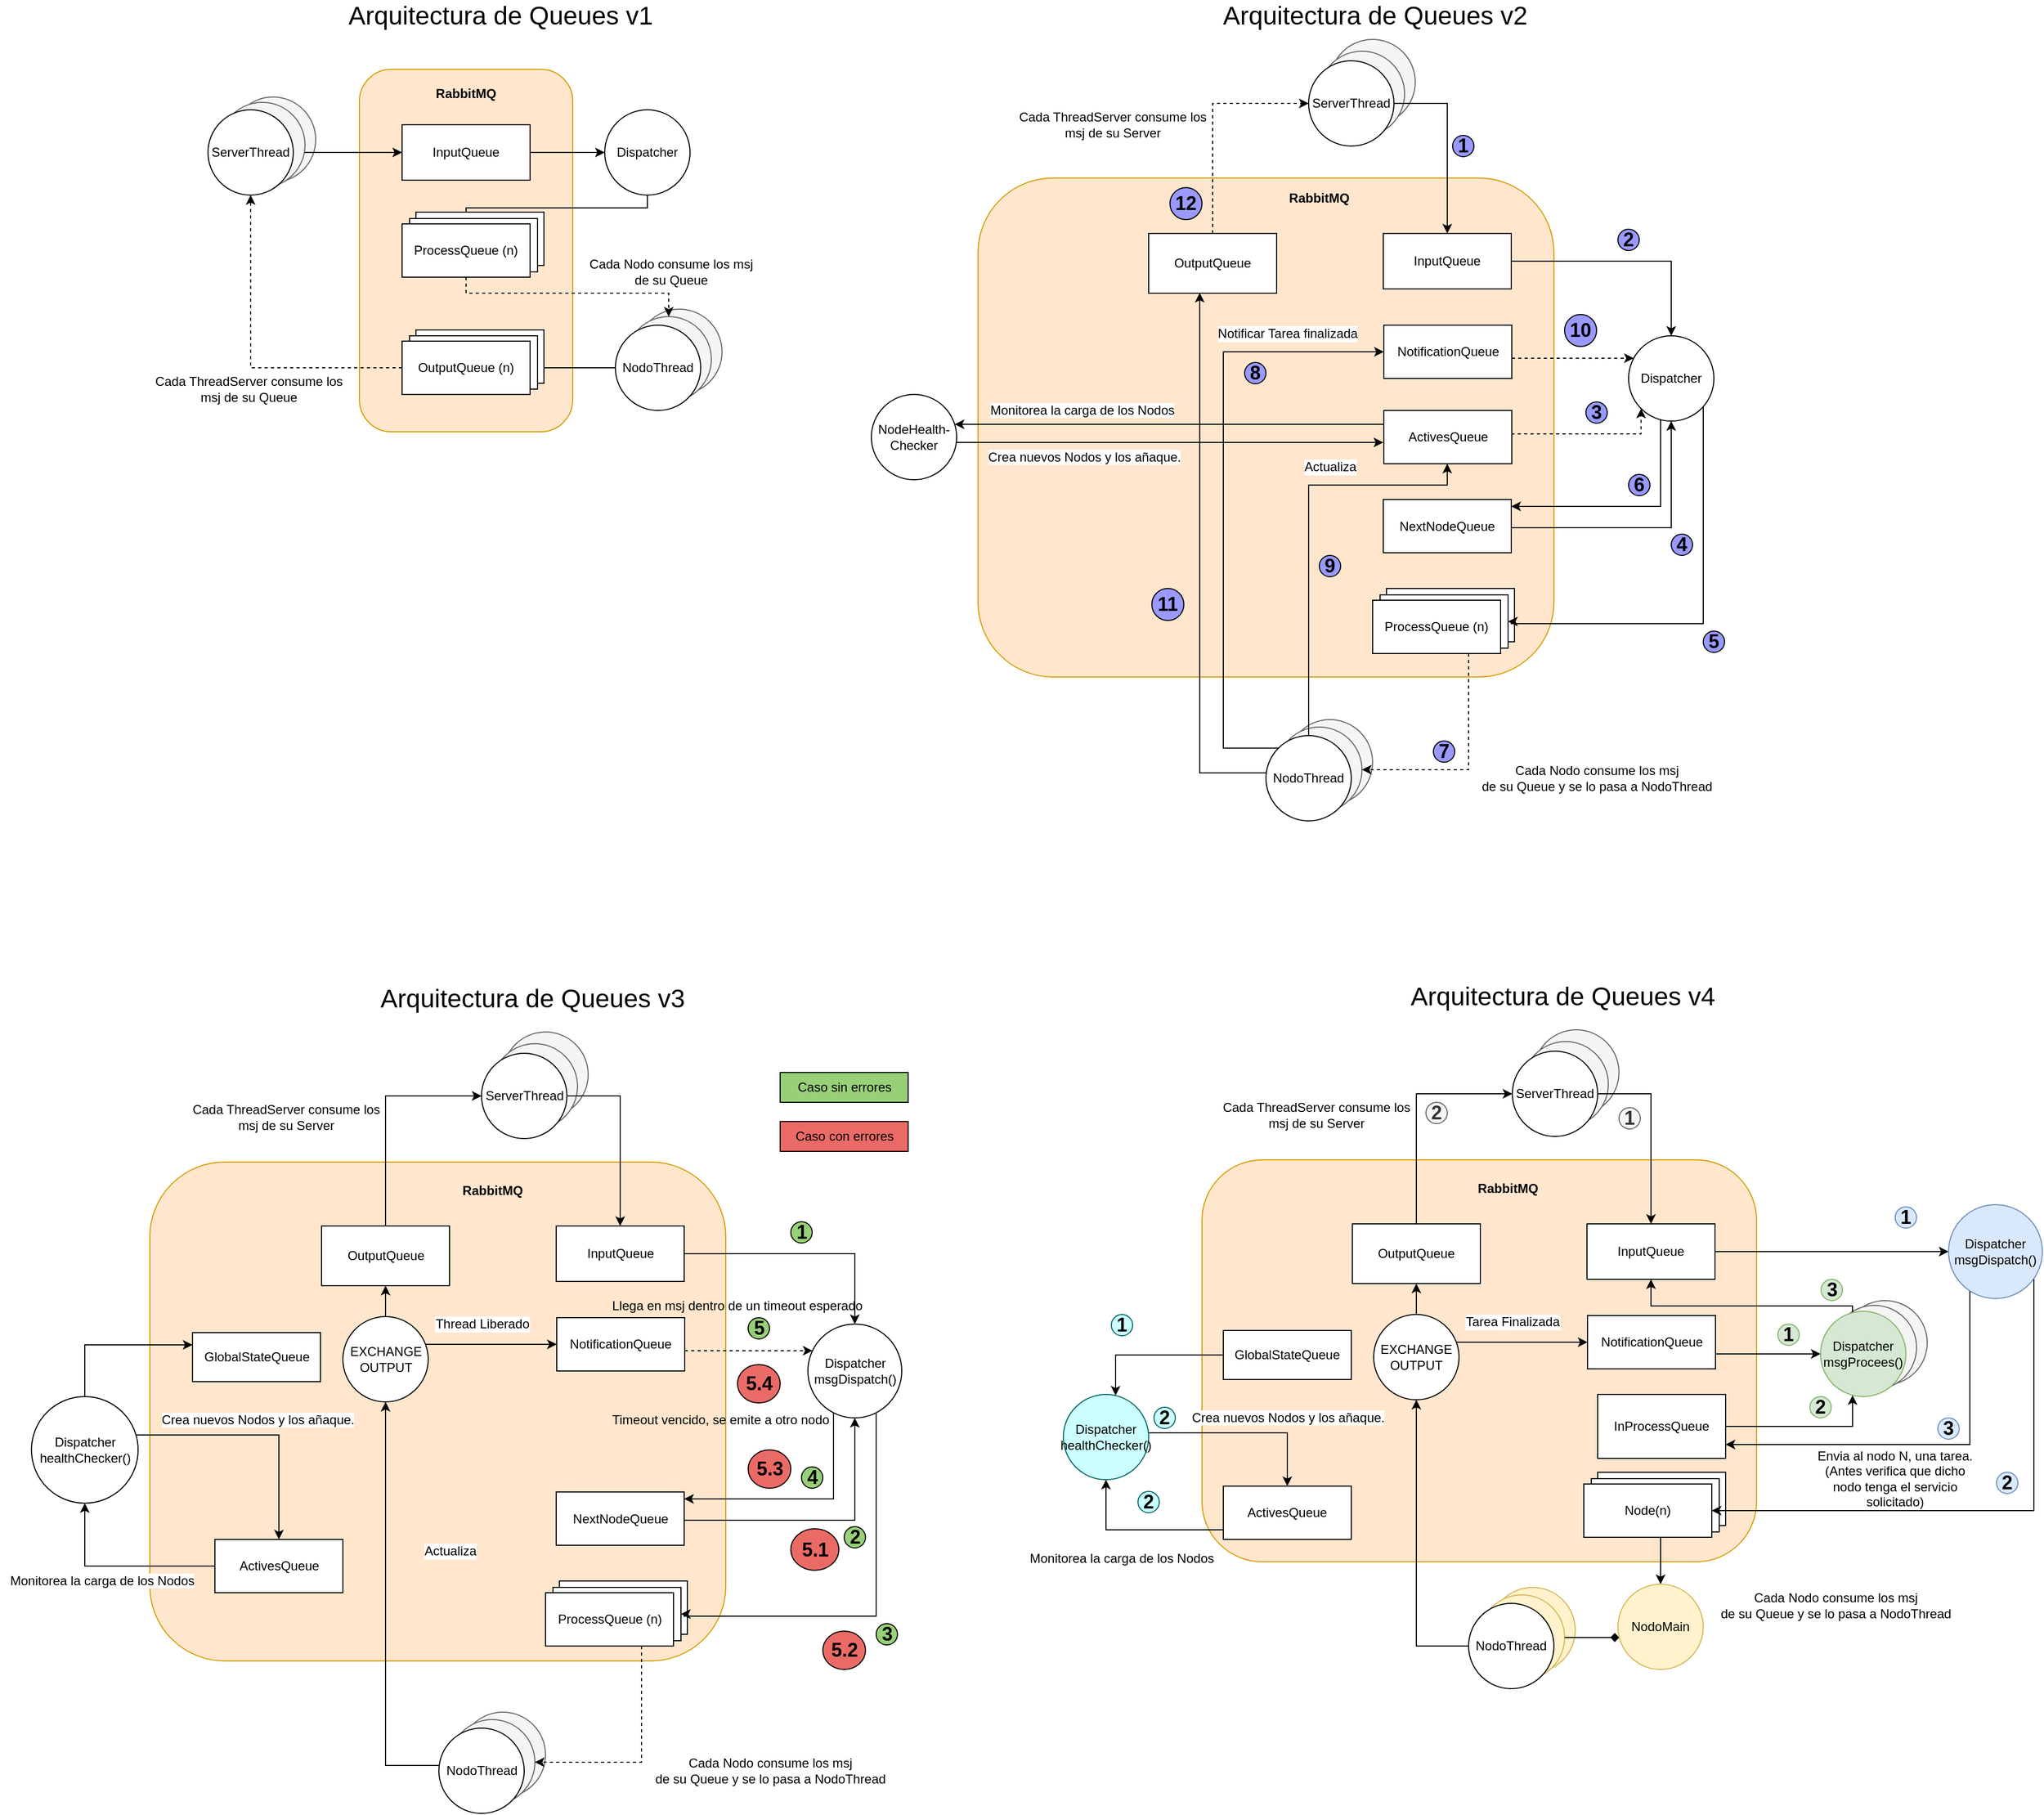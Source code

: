 <mxfile version="10.6.7" type="device"><diagram id="jEln0a9VNuB1B6gROiez" name="arq_queues"><mxGraphModel dx="2347" dy="1103" grid="1" gridSize="10" guides="1" tooltips="1" connect="1" arrows="1" fold="1" page="1" pageScale="1" pageWidth="850" pageHeight="1100" math="0" shadow="0"><root><mxCell id="0"/><mxCell id="1" parent="0"/><mxCell id="GEYAc4KZ4zhAt3AZ6OUO-95" value="" style="ellipse;whiteSpace=wrap;html=1;aspect=fixed;fillColor=#f5f5f5;strokeColor=#666666;fontColor=#333333;" parent="1" vertex="1"><mxGeometry x="1671" y="1255" width="79" height="79" as="geometry"/></mxCell><mxCell id="GEYAc4KZ4zhAt3AZ6OUO-92" value="" style="ellipse;whiteSpace=wrap;html=1;aspect=fixed;fillColor=#f5f5f5;strokeColor=#666666;fontColor=#333333;" parent="1" vertex="1"><mxGeometry x="1661" y="1259.5" width="79" height="79" as="geometry"/></mxCell><mxCell id="iuFj2ltn6MwZwx4amT3Y-27" value="" style="ellipse;whiteSpace=wrap;html=1;aspect=fixed;fillColor=#f5f5f5;strokeColor=#666666;fontColor=#333333;" parent="1" vertex="1"><mxGeometry x="1190" y="72" width="80" height="80" as="geometry"/></mxCell><mxCell id="YCg6UJaiV7OiejshMISo-20" value="" style="ellipse;whiteSpace=wrap;html=1;aspect=fixed;fillColor=#f5f5f5;strokeColor=#666666;fontColor=#333333;" parent="1" vertex="1"><mxGeometry x="540" y="325" width="80" height="80" as="geometry"/></mxCell><mxCell id="YCg6UJaiV7OiejshMISo-19" value="" style="ellipse;whiteSpace=wrap;html=1;aspect=fixed;fillColor=#f5f5f5;strokeColor=#666666;fontColor=#333333;" parent="1" vertex="1"><mxGeometry x="530" y="332" width="80" height="80" as="geometry"/></mxCell><mxCell id="YCg6UJaiV7OiejshMISo-17" value="" style="rounded=1;whiteSpace=wrap;html=1;fillColor=#ffe6cc;strokeColor=#d79b00;" parent="1" vertex="1"><mxGeometry x="280" y="100" width="200" height="340" as="geometry"/></mxCell><mxCell id="YCg6UJaiV7OiejshMISo-10" value="" style="ellipse;whiteSpace=wrap;html=1;aspect=fixed;fillColor=#f5f5f5;strokeColor=#666666;fontColor=#333333;" parent="1" vertex="1"><mxGeometry x="159" y="126" width="80" height="80" as="geometry"/></mxCell><mxCell id="YCg6UJaiV7OiejshMISo-4" style="edgeStyle=orthogonalEdgeStyle;rounded=0;orthogonalLoop=1;jettySize=auto;html=1;entryX=0;entryY=0.5;entryDx=0;entryDy=0;" parent="1" source="YCg6UJaiV7OiejshMISo-2" target="YCg6UJaiV7OiejshMISo-5" edge="1"><mxGeometry relative="1" as="geometry"><mxPoint x="280" y="175" as="targetPoint"/></mxGeometry></mxCell><mxCell id="bAvRG4Egcgxp94L0ZPvF-2" style="edgeStyle=orthogonalEdgeStyle;rounded=0;orthogonalLoop=1;jettySize=auto;html=1;" parent="1" source="YCg6UJaiV7OiejshMISo-3" target="bAvRG4Egcgxp94L0ZPvF-1" edge="1"><mxGeometry relative="1" as="geometry"><Array as="points"><mxPoint x="550" y="230"/><mxPoint x="380" y="230"/></Array></mxGeometry></mxCell><mxCell id="YCg6UJaiV7OiejshMISo-3" value="Dispatcher" style="ellipse;whiteSpace=wrap;html=1;aspect=fixed;" parent="1" vertex="1"><mxGeometry x="510" y="138" width="80" height="80" as="geometry"/></mxCell><mxCell id="YCg6UJaiV7OiejshMISo-6" style="edgeStyle=orthogonalEdgeStyle;rounded=0;orthogonalLoop=1;jettySize=auto;html=1;" parent="1" source="YCg6UJaiV7OiejshMISo-5" target="YCg6UJaiV7OiejshMISo-3" edge="1"><mxGeometry relative="1" as="geometry"/></mxCell><mxCell id="YCg6UJaiV7OiejshMISo-5" value="InputQueue" style="rounded=0;whiteSpace=wrap;html=1;" parent="1" vertex="1"><mxGeometry x="320" y="152" width="120" height="52" as="geometry"/></mxCell><mxCell id="YCg6UJaiV7OiejshMISo-9" value="" style="ellipse;whiteSpace=wrap;html=1;aspect=fixed;fillColor=#f5f5f5;strokeColor=#666666;fontColor=#333333;" parent="1" vertex="1"><mxGeometry x="149" y="131" width="80" height="80" as="geometry"/></mxCell><mxCell id="YCg6UJaiV7OiejshMISo-2" value="ServerThread" style="ellipse;whiteSpace=wrap;html=1;aspect=fixed;" parent="1" vertex="1"><mxGeometry x="138" y="138" width="80" height="80" as="geometry"/></mxCell><mxCell id="YCg6UJaiV7OiejshMISo-16" style="edgeStyle=orthogonalEdgeStyle;rounded=0;orthogonalLoop=1;jettySize=auto;html=1;dashed=1;" parent="1" source="YCg6UJaiV7OiejshMISo-11" target="YCg6UJaiV7OiejshMISo-2" edge="1"><mxGeometry relative="1" as="geometry"/></mxCell><mxCell id="YCg6UJaiV7OiejshMISo-15" style="edgeStyle=orthogonalEdgeStyle;rounded=0;orthogonalLoop=1;jettySize=auto;html=1;" parent="1" source="YCg6UJaiV7OiejshMISo-14" target="YCg6UJaiV7OiejshMISo-11" edge="1"><mxGeometry relative="1" as="geometry"/></mxCell><mxCell id="YCg6UJaiV7OiejshMISo-14" value="NodoThread" style="ellipse;whiteSpace=wrap;html=1;aspect=fixed;" parent="1" vertex="1"><mxGeometry x="520" y="340" width="80" height="80" as="geometry"/></mxCell><mxCell id="YCg6UJaiV7OiejshMISo-18" value="&lt;b&gt;RabbitMQ&lt;/b&gt;" style="text;html=1;strokeColor=none;fillColor=none;align=center;verticalAlign=middle;whiteSpace=wrap;rounded=0;" parent="1" vertex="1"><mxGeometry x="350" y="108" width="60" height="30" as="geometry"/></mxCell><mxCell id="YCg6UJaiV7OiejshMISo-21" value="&lt;font style=&quot;font-size: 24px&quot;&gt;Arquitectura de Queues v1&lt;br&gt;&lt;/font&gt;" style="text;html=1;strokeColor=none;fillColor=none;align=center;verticalAlign=middle;whiteSpace=wrap;rounded=0;" parent="1" vertex="1"><mxGeometry x="245" y="40" width="335" height="20" as="geometry"/></mxCell><mxCell id="bAvRG4Egcgxp94L0ZPvF-3" style="edgeStyle=orthogonalEdgeStyle;rounded=0;orthogonalLoop=1;jettySize=auto;html=1;dashed=1;" parent="1" source="bAvRG4Egcgxp94L0ZPvF-1" target="YCg6UJaiV7OiejshMISo-19" edge="1"><mxGeometry relative="1" as="geometry"><Array as="points"><mxPoint x="380" y="310"/><mxPoint x="570" y="310"/></Array></mxGeometry></mxCell><mxCell id="bAvRG4Egcgxp94L0ZPvF-4" value="Cada Nodo consume los msj &lt;br&gt;de su Queue&lt;br&gt;" style="text;html=1;resizable=0;points=[];align=center;verticalAlign=middle;labelBackgroundColor=#ffffff;" parent="bAvRG4Egcgxp94L0ZPvF-3" vertex="1" connectable="0"><mxGeometry x="0.324" relative="1" as="geometry"><mxPoint x="56" y="-20" as="offset"/></mxGeometry></mxCell><mxCell id="bAvRG4Egcgxp94L0ZPvF-6" value="Cada ThreadServer consume los &lt;br&gt;msj de su Queue" style="text;html=1;resizable=0;points=[];align=center;verticalAlign=middle;labelBackgroundColor=#ffffff;" parent="1" vertex="1" connectable="0"><mxGeometry x="120" y="420" as="geometry"><mxPoint x="56" y="-20" as="offset"/></mxGeometry></mxCell><mxCell id="k_m_ImzYYItKdHM88PAV-2" value="ProcessQueue" style="rounded=0;whiteSpace=wrap;html=1;" parent="1" vertex="1"><mxGeometry x="333" y="234" width="120" height="50" as="geometry"/></mxCell><mxCell id="k_m_ImzYYItKdHM88PAV-1" value="ProcessQueue" style="rounded=0;whiteSpace=wrap;html=1;" parent="1" vertex="1"><mxGeometry x="327" y="240" width="120" height="50" as="geometry"/></mxCell><mxCell id="bAvRG4Egcgxp94L0ZPvF-1" value="ProcessQueue (n)" style="rounded=0;whiteSpace=wrap;html=1;" parent="1" vertex="1"><mxGeometry x="320" y="245" width="120" height="50" as="geometry"/></mxCell><mxCell id="k_m_ImzYYItKdHM88PAV-3" value="ProcessQueue" style="rounded=0;whiteSpace=wrap;html=1;" parent="1" vertex="1"><mxGeometry x="333" y="344.5" width="120" height="50" as="geometry"/></mxCell><mxCell id="k_m_ImzYYItKdHM88PAV-4" value="ProcessQueue" style="rounded=0;whiteSpace=wrap;html=1;" parent="1" vertex="1"><mxGeometry x="327" y="350" width="120" height="50" as="geometry"/></mxCell><mxCell id="YCg6UJaiV7OiejshMISo-11" value="OutputQueue (n)" style="rounded=0;whiteSpace=wrap;html=1;" parent="1" vertex="1"><mxGeometry x="320" y="355" width="120" height="50" as="geometry"/></mxCell><mxCell id="iuFj2ltn6MwZwx4amT3Y-1" value="" style="ellipse;whiteSpace=wrap;html=1;aspect=fixed;fillColor=#f5f5f5;strokeColor=#666666;fontColor=#333333;" parent="1" vertex="1"><mxGeometry x="1150" y="710" width="80" height="80" as="geometry"/></mxCell><mxCell id="iuFj2ltn6MwZwx4amT3Y-2" value="" style="ellipse;whiteSpace=wrap;html=1;aspect=fixed;fillColor=#f5f5f5;strokeColor=#666666;fontColor=#333333;" parent="1" vertex="1"><mxGeometry x="1140" y="717" width="80" height="80" as="geometry"/></mxCell><mxCell id="iuFj2ltn6MwZwx4amT3Y-3" value="" style="rounded=1;whiteSpace=wrap;html=1;fillColor=#ffe6cc;strokeColor=#d79b00;" parent="1" vertex="1"><mxGeometry x="860" y="202" width="540" height="468" as="geometry"/></mxCell><mxCell id="iuFj2ltn6MwZwx4amT3Y-4" value="" style="ellipse;whiteSpace=wrap;html=1;aspect=fixed;fillColor=#f5f5f5;strokeColor=#666666;fontColor=#333333;" parent="1" vertex="1"><mxGeometry x="1180" y="83" width="80" height="80" as="geometry"/></mxCell><mxCell id="iuFj2ltn6MwZwx4amT3Y-5" style="edgeStyle=orthogonalEdgeStyle;rounded=0;orthogonalLoop=1;jettySize=auto;html=1;" parent="1" source="iuFj2ltn6MwZwx4amT3Y-11" target="iuFj2ltn6MwZwx4amT3Y-9" edge="1"><mxGeometry relative="1" as="geometry"><mxPoint x="1200" y="277" as="targetPoint"/><Array as="points"><mxPoint x="1300" y="132"/></Array></mxGeometry></mxCell><mxCell id="SYg8lXfDOHd3QpisdXDp-8" style="edgeStyle=elbowEdgeStyle;rounded=0;comic=0;orthogonalLoop=1;jettySize=auto;elbow=vertical;html=1;shadow=0;" parent="1" source="iuFj2ltn6MwZwx4amT3Y-7" target="SYg8lXfDOHd3QpisdXDp-4" edge="1"><mxGeometry relative="1" as="geometry"><Array as="points"><mxPoint x="1500" y="510"/><mxPoint x="1490" y="510"/><mxPoint x="1460" y="500"/><mxPoint x="1500" y="480"/><mxPoint x="1460" y="510"/><mxPoint x="1500" y="525"/><mxPoint x="1500" y="510"/><mxPoint x="1410" y="525"/></Array></mxGeometry></mxCell><mxCell id="iuFj2ltn6MwZwx4amT3Y-7" value="Dispatcher" style="ellipse;whiteSpace=wrap;html=1;aspect=fixed;" parent="1" vertex="1"><mxGeometry x="1470" y="350" width="80" height="80" as="geometry"/></mxCell><mxCell id="iuFj2ltn6MwZwx4amT3Y-8" style="edgeStyle=orthogonalEdgeStyle;rounded=0;orthogonalLoop=1;jettySize=auto;html=1;" parent="1" source="iuFj2ltn6MwZwx4amT3Y-9" target="iuFj2ltn6MwZwx4amT3Y-7" edge="1"><mxGeometry relative="1" as="geometry"/></mxCell><mxCell id="iuFj2ltn6MwZwx4amT3Y-9" value="InputQueue" style="rounded=0;whiteSpace=wrap;html=1;" parent="1" vertex="1"><mxGeometry x="1240" y="254" width="120" height="52" as="geometry"/></mxCell><mxCell id="iuFj2ltn6MwZwx4amT3Y-11" value="ServerThread" style="ellipse;whiteSpace=wrap;html=1;aspect=fixed;" parent="1" vertex="1"><mxGeometry x="1170" y="92" width="80" height="80" as="geometry"/></mxCell><mxCell id="iuFj2ltn6MwZwx4amT3Y-12" style="edgeStyle=orthogonalEdgeStyle;rounded=0;orthogonalLoop=1;jettySize=auto;html=1;dashed=1;exitX=0.5;exitY=0;exitDx=0;exitDy=0;" parent="1" source="iuFj2ltn6MwZwx4amT3Y-23" target="iuFj2ltn6MwZwx4amT3Y-11" edge="1"><mxGeometry relative="1" as="geometry"><mxPoint x="1300" y="457" as="sourcePoint"/><Array as="points"><mxPoint x="1080" y="132"/></Array></mxGeometry></mxCell><mxCell id="iuFj2ltn6MwZwx4amT3Y-13" style="edgeStyle=orthogonalEdgeStyle;rounded=0;orthogonalLoop=1;jettySize=auto;html=1;entryX=0.399;entryY=0.994;entryDx=0;entryDy=0;entryPerimeter=0;" parent="1" source="iuFj2ltn6MwZwx4amT3Y-14" target="iuFj2ltn6MwZwx4amT3Y-23" edge="1"><mxGeometry relative="1" as="geometry"><mxPoint x="1360" y="482" as="targetPoint"/><Array as="points"><mxPoint x="1068" y="760"/></Array></mxGeometry></mxCell><mxCell id="iuFj2ltn6MwZwx4amT3Y-14" value="NodoThread" style="ellipse;whiteSpace=wrap;html=1;aspect=fixed;" parent="1" vertex="1"><mxGeometry x="1130" y="725" width="80" height="80" as="geometry"/></mxCell><mxCell id="iuFj2ltn6MwZwx4amT3Y-15" value="&lt;b&gt;RabbitMQ&lt;/b&gt;" style="text;html=1;strokeColor=none;fillColor=none;align=center;verticalAlign=middle;whiteSpace=wrap;rounded=0;" parent="1" vertex="1"><mxGeometry x="1150" y="206" width="60" height="30" as="geometry"/></mxCell><mxCell id="iuFj2ltn6MwZwx4amT3Y-16" value="&lt;font style=&quot;font-size: 24px&quot;&gt;Arquitectura de Queues v2&lt;/font&gt;" style="text;html=1;strokeColor=none;fillColor=none;align=center;verticalAlign=middle;whiteSpace=wrap;rounded=0;" parent="1" vertex="1"><mxGeometry x="1055" y="40" width="355" height="20" as="geometry"/></mxCell><mxCell id="iuFj2ltn6MwZwx4amT3Y-17" style="edgeStyle=orthogonalEdgeStyle;rounded=0;orthogonalLoop=1;jettySize=auto;html=1;dashed=1;exitX=0.75;exitY=1;exitDx=0;exitDy=0;" parent="1" source="iuFj2ltn6MwZwx4amT3Y-22" target="iuFj2ltn6MwZwx4amT3Y-2" edge="1"><mxGeometry relative="1" as="geometry"><Array as="points"><mxPoint x="1320" y="757"/></Array></mxGeometry></mxCell><mxCell id="iuFj2ltn6MwZwx4amT3Y-18" value="Cada Nodo consume los msj &lt;br&gt;de su Queue y se lo pasa a NodoThread&lt;br&gt;" style="text;html=1;resizable=0;points=[];align=center;verticalAlign=middle;labelBackgroundColor=#ffffff;" parent="iuFj2ltn6MwZwx4amT3Y-17" vertex="1" connectable="0"><mxGeometry x="0.324" relative="1" as="geometry"><mxPoint x="149.5" y="8" as="offset"/></mxGeometry></mxCell><mxCell id="iuFj2ltn6MwZwx4amT3Y-19" value="Cada ThreadServer consume los &lt;br&gt;msj de su Server" style="text;html=1;resizable=0;points=[];align=center;verticalAlign=middle;labelBackgroundColor=#ffffff;" parent="1" vertex="1" connectable="0"><mxGeometry x="930" y="172" as="geometry"><mxPoint x="56" y="-20" as="offset"/></mxGeometry></mxCell><mxCell id="iuFj2ltn6MwZwx4amT3Y-20" value="ProcessQueue" style="rounded=0;whiteSpace=wrap;html=1;" parent="1" vertex="1"><mxGeometry x="1243" y="587" width="120" height="50" as="geometry"/></mxCell><mxCell id="iuFj2ltn6MwZwx4amT3Y-21" value="ProcessQueue" style="rounded=0;whiteSpace=wrap;html=1;" parent="1" vertex="1"><mxGeometry x="1237" y="593" width="120" height="50" as="geometry"/></mxCell><mxCell id="iuFj2ltn6MwZwx4amT3Y-22" value="ProcessQueue (n)" style="rounded=0;whiteSpace=wrap;html=1;" parent="1" vertex="1"><mxGeometry x="1230" y="598" width="120" height="50" as="geometry"/></mxCell><mxCell id="iuFj2ltn6MwZwx4amT3Y-23" value="OutputQueue&lt;br&gt;" style="rounded=0;whiteSpace=wrap;html=1;" parent="1" vertex="1"><mxGeometry x="1020" y="254" width="120" height="56" as="geometry"/></mxCell><mxCell id="iuFj2ltn6MwZwx4amT3Y-28" value="NotificationQueue" style="rounded=0;whiteSpace=wrap;html=1;" parent="1" vertex="1"><mxGeometry x="1240.5" y="340" width="120" height="50" as="geometry"/></mxCell><mxCell id="iuFj2ltn6MwZwx4amT3Y-29" value="ActivesQueue" style="rounded=0;whiteSpace=wrap;html=1;" parent="1" vertex="1"><mxGeometry x="1240.5" y="420" width="120" height="50" as="geometry"/></mxCell><mxCell id="iuFj2ltn6MwZwx4amT3Y-30" style="edgeStyle=orthogonalEdgeStyle;rounded=0;orthogonalLoop=1;jettySize=auto;html=1;exitX=0;exitY=0;exitDx=0;exitDy=0;" parent="1" source="iuFj2ltn6MwZwx4amT3Y-14" target="iuFj2ltn6MwZwx4amT3Y-28" edge="1"><mxGeometry relative="1" as="geometry"><mxPoint x="1140" y="705" as="sourcePoint"/><mxPoint x="1090" y="314" as="targetPoint"/><Array as="points"><mxPoint x="1090" y="737"/><mxPoint x="1090" y="365"/></Array></mxGeometry></mxCell><mxCell id="iuFj2ltn6MwZwx4amT3Y-31" value="Notificar Tarea finalizada&lt;br&gt;" style="text;html=1;resizable=0;points=[];align=center;verticalAlign=middle;labelBackgroundColor=#ffffff;" parent="1" vertex="1" connectable="0"><mxGeometry x="1170" y="375" as="geometry"><mxPoint x="-20" y="-27" as="offset"/></mxGeometry></mxCell><mxCell id="iuFj2ltn6MwZwx4amT3Y-32" style="edgeStyle=orthogonalEdgeStyle;rounded=0;orthogonalLoop=1;jettySize=auto;html=1;exitX=0.5;exitY=0;exitDx=0;exitDy=0;" parent="1" source="iuFj2ltn6MwZwx4amT3Y-14" target="iuFj2ltn6MwZwx4amT3Y-29" edge="1"><mxGeometry relative="1" as="geometry"><mxPoint x="1152" y="657" as="sourcePoint"/><mxPoint x="1250.5" y="375" as="targetPoint"/><Array as="points"><mxPoint x="1170" y="490"/><mxPoint x="1300" y="490"/></Array></mxGeometry></mxCell><mxCell id="iuFj2ltn6MwZwx4amT3Y-33" style="edgeStyle=orthogonalEdgeStyle;rounded=0;orthogonalLoop=1;jettySize=auto;html=1;dashed=1;exitX=1;exitY=0.5;exitDx=0;exitDy=0;" parent="1" source="iuFj2ltn6MwZwx4amT3Y-28" target="iuFj2ltn6MwZwx4amT3Y-7" edge="1"><mxGeometry relative="1" as="geometry"><Array as="points"><mxPoint x="1361" y="371"/></Array><mxPoint x="1390" y="332" as="sourcePoint"/><mxPoint x="1450" y="371" as="targetPoint"/></mxGeometry></mxCell><mxCell id="iuFj2ltn6MwZwx4amT3Y-35" style="edgeStyle=orthogonalEdgeStyle;rounded=0;orthogonalLoop=1;jettySize=auto;html=1;dashed=1;entryX=0;entryY=1;entryDx=0;entryDy=0;" parent="1" target="iuFj2ltn6MwZwx4amT3Y-7" edge="1"><mxGeometry relative="1" as="geometry"><Array as="points"><mxPoint x="1482" y="442"/></Array><mxPoint x="1360" y="442" as="sourcePoint"/><mxPoint x="1470.801" y="448" as="targetPoint"/></mxGeometry></mxCell><mxCell id="iuFj2ltn6MwZwx4amT3Y-36" value="Actualiza&lt;br&gt;" style="text;html=1;resizable=0;points=[];align=center;verticalAlign=middle;labelBackgroundColor=#ffffff;" parent="1" vertex="1" connectable="0"><mxGeometry x="1070" y="470" as="geometry"><mxPoint x="120" y="3" as="offset"/></mxGeometry></mxCell><mxCell id="iuFj2ltn6MwZwx4amT3Y-37" value="&lt;h2&gt;1&lt;/h2&gt;" style="ellipse;whiteSpace=wrap;html=1;fillColor=#9999FF;" parent="1" vertex="1"><mxGeometry x="1305" y="162" width="20" height="20" as="geometry"/></mxCell><mxCell id="iuFj2ltn6MwZwx4amT3Y-38" value="&lt;h2&gt;2&lt;/h2&gt;" style="ellipse;whiteSpace=wrap;html=1;fillColor=#9999FF;" parent="1" vertex="1"><mxGeometry x="1460" y="250" width="20" height="20" as="geometry"/></mxCell><mxCell id="iuFj2ltn6MwZwx4amT3Y-39" value="&lt;h2&gt;3&lt;/h2&gt;" style="ellipse;whiteSpace=wrap;html=1;fillColor=#9999FF;" parent="1" vertex="1"><mxGeometry x="1430" y="412" width="20" height="20" as="geometry"/></mxCell><mxCell id="iuFj2ltn6MwZwx4amT3Y-40" value="&lt;h2&gt;5&lt;/h2&gt;" style="ellipse;whiteSpace=wrap;html=1;fillColor=#9999FF;" parent="1" vertex="1"><mxGeometry x="1540" y="627" width="20" height="20" as="geometry"/></mxCell><mxCell id="iuFj2ltn6MwZwx4amT3Y-41" value="&lt;h2&gt;7&lt;/h2&gt;" style="ellipse;whiteSpace=wrap;html=1;fillColor=#9999FF;" parent="1" vertex="1"><mxGeometry x="1287" y="730" width="20" height="20" as="geometry"/></mxCell><mxCell id="iuFj2ltn6MwZwx4amT3Y-42" value="&lt;h2&gt;8&lt;/h2&gt;" style="ellipse;whiteSpace=wrap;html=1;fillColor=#9999FF;" parent="1" vertex="1"><mxGeometry x="1110" y="375" width="20" height="20" as="geometry"/></mxCell><mxCell id="iuFj2ltn6MwZwx4amT3Y-43" value="&lt;h2&gt;10&lt;/h2&gt;" style="ellipse;whiteSpace=wrap;html=1;fillColor=#9999FF;" parent="1" vertex="1"><mxGeometry x="1410" y="330" width="30" height="30" as="geometry"/></mxCell><mxCell id="iuFj2ltn6MwZwx4amT3Y-44" value="&lt;h2&gt;9&lt;/h2&gt;" style="ellipse;whiteSpace=wrap;html=1;fillColor=#9999FF;" parent="1" vertex="1"><mxGeometry x="1180" y="556" width="20" height="20" as="geometry"/></mxCell><mxCell id="iuFj2ltn6MwZwx4amT3Y-45" value="&lt;h2&gt;11&lt;/h2&gt;" style="ellipse;whiteSpace=wrap;html=1;fillColor=#9999FF;" parent="1" vertex="1"><mxGeometry x="1023" y="587" width="30" height="30" as="geometry"/></mxCell><mxCell id="iuFj2ltn6MwZwx4amT3Y-6" style="edgeStyle=orthogonalEdgeStyle;rounded=0;orthogonalLoop=1;jettySize=auto;html=1;entryX=1;entryY=0.5;entryDx=0;entryDy=0;" parent="1" source="iuFj2ltn6MwZwx4amT3Y-7" target="iuFj2ltn6MwZwx4amT3Y-21" edge="1"><mxGeometry relative="1" as="geometry"><Array as="points"><mxPoint x="1540" y="620"/><mxPoint x="1360" y="620"/><mxPoint x="1360" y="618"/></Array><mxPoint x="1360" y="530" as="targetPoint"/></mxGeometry></mxCell><mxCell id="SYg8lXfDOHd3QpisdXDp-10" style="edgeStyle=elbowEdgeStyle;rounded=0;comic=0;orthogonalLoop=1;jettySize=auto;elbow=vertical;html=1;shadow=0;" parent="1" source="SYg8lXfDOHd3QpisdXDp-4" target="iuFj2ltn6MwZwx4amT3Y-7" edge="1"><mxGeometry relative="1" as="geometry"><Array as="points"><mxPoint x="1440" y="530"/><mxPoint x="1520" y="525"/><mxPoint x="1500" y="540"/><mxPoint x="1520" y="525"/><mxPoint x="1450" y="540"/></Array></mxGeometry></mxCell><mxCell id="SYg8lXfDOHd3QpisdXDp-4" value="NextNodeQueue" style="rounded=0;whiteSpace=wrap;html=1;" parent="1" vertex="1"><mxGeometry x="1240" y="503.5" width="120" height="50" as="geometry"/></mxCell><mxCell id="SYg8lXfDOHd3QpisdXDp-9" value="&lt;h2&gt;4&lt;/h2&gt;" style="ellipse;whiteSpace=wrap;html=1;fillColor=#9999FF;" parent="1" vertex="1"><mxGeometry x="1510" y="536" width="20" height="20" as="geometry"/></mxCell><mxCell id="SYg8lXfDOHd3QpisdXDp-13" value="&lt;h2&gt;6&lt;/h2&gt;" style="ellipse;whiteSpace=wrap;html=1;fillColor=#9999FF;" parent="1" vertex="1"><mxGeometry x="1470" y="480" width="20" height="20" as="geometry"/></mxCell><mxCell id="SYg8lXfDOHd3QpisdXDp-14" value="&lt;h2&gt;12&lt;/h2&gt;" style="ellipse;whiteSpace=wrap;html=1;fillColor=#9999FF;" parent="1" vertex="1"><mxGeometry x="1040" y="211" width="30" height="30" as="geometry"/></mxCell><mxCell id="SYg8lXfDOHd3QpisdXDp-16" style="edgeStyle=elbowEdgeStyle;rounded=0;comic=0;orthogonalLoop=1;jettySize=auto;elbow=vertical;html=1;entryX=0;entryY=0.25;entryDx=0;entryDy=0;shadow=0;startArrow=classic;startFill=1;endArrow=none;endFill=0;" parent="1" source="SYg8lXfDOHd3QpisdXDp-15" target="iuFj2ltn6MwZwx4amT3Y-29" edge="1"><mxGeometry relative="1" as="geometry"><Array as="points"><mxPoint x="1150" y="433"/><mxPoint x="1220" y="432"/><mxPoint x="1200" y="433"/><mxPoint x="1150" y="433"/><mxPoint x="1130" y="460"/></Array></mxGeometry></mxCell><mxCell id="SYg8lXfDOHd3QpisdXDp-18" style="edgeStyle=elbowEdgeStyle;rounded=0;comic=0;orthogonalLoop=1;jettySize=auto;elbow=vertical;html=1;shadow=0;" parent="1" source="SYg8lXfDOHd3QpisdXDp-15" edge="1"><mxGeometry relative="1" as="geometry"><mxPoint x="1240" y="450" as="targetPoint"/><Array as="points"><mxPoint x="1220" y="450"/><mxPoint x="1220" y="450"/><mxPoint x="950" y="450"/><mxPoint x="1110" y="445"/><mxPoint x="1180" y="440"/><mxPoint x="880" y="445"/><mxPoint x="1130" y="490"/></Array></mxGeometry></mxCell><mxCell id="SYg8lXfDOHd3QpisdXDp-15" value="NodeHealth-Checker" style="ellipse;whiteSpace=wrap;html=1;aspect=fixed;" parent="1" vertex="1"><mxGeometry x="760" y="405" width="80" height="80" as="geometry"/></mxCell><mxCell id="SYg8lXfDOHd3QpisdXDp-17" value="&lt;span style=&quot;background-color: rgb(255 , 255 , 255)&quot;&gt;Monitorea la carga de los Nodos&lt;/span&gt;" style="text;html=1;strokeColor=none;fillColor=none;align=center;verticalAlign=middle;whiteSpace=wrap;rounded=0;" parent="1" vertex="1"><mxGeometry x="863" y="410" width="190" height="20" as="geometry"/></mxCell><mxCell id="SYg8lXfDOHd3QpisdXDp-22" value="&lt;span style=&quot;background-color: rgb(255 , 255 , 255)&quot;&gt;Crea nuevos Nodos y los añaque.&lt;br&gt;&lt;/span&gt;" style="text;html=1;strokeColor=none;fillColor=none;align=center;verticalAlign=middle;whiteSpace=wrap;rounded=0;" parent="1" vertex="1"><mxGeometry x="865" y="454" width="190" height="20" as="geometry"/></mxCell><mxCell id="SYg8lXfDOHd3QpisdXDp-77" value="" style="ellipse;whiteSpace=wrap;html=1;aspect=fixed;fillColor=#f5f5f5;strokeColor=#666666;fontColor=#333333;" parent="1" vertex="1"><mxGeometry x="414.5" y="1003" width="80" height="80" as="geometry"/></mxCell><mxCell id="SYg8lXfDOHd3QpisdXDp-78" value="" style="ellipse;whiteSpace=wrap;html=1;aspect=fixed;fillColor=#f5f5f5;strokeColor=#666666;fontColor=#333333;" parent="1" vertex="1"><mxGeometry x="374.5" y="1641" width="80" height="80" as="geometry"/></mxCell><mxCell id="SYg8lXfDOHd3QpisdXDp-79" value="" style="ellipse;whiteSpace=wrap;html=1;aspect=fixed;fillColor=#f5f5f5;strokeColor=#666666;fontColor=#333333;" parent="1" vertex="1"><mxGeometry x="364.5" y="1648" width="80" height="80" as="geometry"/></mxCell><mxCell id="SYg8lXfDOHd3QpisdXDp-80" value="" style="rounded=1;whiteSpace=wrap;html=1;fillColor=#ffe6cc;strokeColor=#d79b00;" parent="1" vertex="1"><mxGeometry x="83.5" y="1125" width="540" height="468" as="geometry"/></mxCell><mxCell id="SYg8lXfDOHd3QpisdXDp-81" value="" style="ellipse;whiteSpace=wrap;html=1;aspect=fixed;fillColor=#f5f5f5;strokeColor=#666666;fontColor=#333333;" parent="1" vertex="1"><mxGeometry x="404.5" y="1014" width="80" height="80" as="geometry"/></mxCell><mxCell id="SYg8lXfDOHd3QpisdXDp-82" style="edgeStyle=orthogonalEdgeStyle;rounded=0;orthogonalLoop=1;jettySize=auto;html=1;" parent="1" source="SYg8lXfDOHd3QpisdXDp-88" target="SYg8lXfDOHd3QpisdXDp-87" edge="1"><mxGeometry relative="1" as="geometry"><mxPoint x="424.5" y="1208" as="targetPoint"/><Array as="points"><mxPoint x="524.5" y="1063"/></Array></mxGeometry></mxCell><mxCell id="SYg8lXfDOHd3QpisdXDp-83" style="edgeStyle=elbowEdgeStyle;rounded=0;comic=0;orthogonalLoop=1;jettySize=auto;elbow=vertical;html=1;shadow=0;" parent="1" source="SYg8lXfDOHd3QpisdXDp-85" target="SYg8lXfDOHd3QpisdXDp-120" edge="1"><mxGeometry relative="1" as="geometry"><Array as="points"><mxPoint x="724.5" y="1441"/><mxPoint x="714.5" y="1441"/><mxPoint x="684.5" y="1431"/><mxPoint x="724.5" y="1411"/><mxPoint x="684.5" y="1441"/><mxPoint x="724.5" y="1456"/><mxPoint x="724.5" y="1441"/><mxPoint x="634.5" y="1456"/></Array></mxGeometry></mxCell><mxCell id="SYg8lXfDOHd3QpisdXDp-85" value="Dispatcher&lt;br&gt;msgDispatch()&lt;br&gt;" style="ellipse;whiteSpace=wrap;html=1;aspect=fixed;" parent="1" vertex="1"><mxGeometry x="700.5" y="1277" width="88" height="88" as="geometry"/></mxCell><mxCell id="SYg8lXfDOHd3QpisdXDp-86" style="edgeStyle=orthogonalEdgeStyle;rounded=0;orthogonalLoop=1;jettySize=auto;html=1;" parent="1" source="SYg8lXfDOHd3QpisdXDp-87" target="SYg8lXfDOHd3QpisdXDp-85" edge="1"><mxGeometry relative="1" as="geometry"/></mxCell><mxCell id="SYg8lXfDOHd3QpisdXDp-87" value="InputQueue" style="rounded=0;whiteSpace=wrap;html=1;" parent="1" vertex="1"><mxGeometry x="464.5" y="1185" width="120" height="52" as="geometry"/></mxCell><mxCell id="SYg8lXfDOHd3QpisdXDp-88" value="ServerThread" style="ellipse;whiteSpace=wrap;html=1;aspect=fixed;" parent="1" vertex="1"><mxGeometry x="394.5" y="1023" width="80" height="80" as="geometry"/></mxCell><mxCell id="SYg8lXfDOHd3QpisdXDp-89" style="edgeStyle=orthogonalEdgeStyle;rounded=0;orthogonalLoop=1;jettySize=auto;html=1;exitX=0.5;exitY=0;exitDx=0;exitDy=0;" parent="1" source="SYg8lXfDOHd3QpisdXDp-100" target="SYg8lXfDOHd3QpisdXDp-88" edge="1"><mxGeometry relative="1" as="geometry"><mxPoint x="524.5" y="1388" as="sourcePoint"/><Array as="points"><mxPoint x="304.5" y="1063"/></Array></mxGeometry></mxCell><mxCell id="SYg8lXfDOHd3QpisdXDp-90" style="edgeStyle=orthogonalEdgeStyle;rounded=0;orthogonalLoop=1;jettySize=auto;html=1;" parent="1" source="SYg8lXfDOHd3QpisdXDp-91" target="56qhefYLqVz2fA3MYYVO-31" edge="1"><mxGeometry relative="1" as="geometry"><mxPoint x="584.5" y="1413" as="targetPoint"/><Array as="points"><mxPoint x="304.5" y="1691"/></Array></mxGeometry></mxCell><mxCell id="SYg8lXfDOHd3QpisdXDp-91" value="NodoThread" style="ellipse;whiteSpace=wrap;html=1;aspect=fixed;" parent="1" vertex="1"><mxGeometry x="354.5" y="1656" width="80" height="80" as="geometry"/></mxCell><mxCell id="SYg8lXfDOHd3QpisdXDp-92" value="&lt;b&gt;RabbitMQ&lt;/b&gt;" style="text;html=1;strokeColor=none;fillColor=none;align=center;verticalAlign=middle;whiteSpace=wrap;rounded=0;" parent="1" vertex="1"><mxGeometry x="374.5" y="1137" width="60" height="30" as="geometry"/></mxCell><mxCell id="SYg8lXfDOHd3QpisdXDp-93" value="&lt;font style=&quot;font-size: 24px&quot;&gt;Arquitectura de Queues v3&lt;/font&gt;" style="text;html=1;strokeColor=none;fillColor=none;align=center;verticalAlign=middle;whiteSpace=wrap;rounded=0;" parent="1" vertex="1"><mxGeometry x="264.5" y="962" width="355" height="20" as="geometry"/></mxCell><mxCell id="SYg8lXfDOHd3QpisdXDp-94" style="edgeStyle=orthogonalEdgeStyle;rounded=0;orthogonalLoop=1;jettySize=auto;html=1;dashed=1;exitX=0.75;exitY=1;exitDx=0;exitDy=0;" parent="1" source="SYg8lXfDOHd3QpisdXDp-99" target="SYg8lXfDOHd3QpisdXDp-79" edge="1"><mxGeometry relative="1" as="geometry"><Array as="points"><mxPoint x="544.5" y="1688"/></Array></mxGeometry></mxCell><mxCell id="SYg8lXfDOHd3QpisdXDp-95" value="Cada Nodo consume los msj &lt;br&gt;de su Queue y se lo pasa a NodoThread&lt;br&gt;" style="text;html=1;resizable=0;points=[];align=center;verticalAlign=middle;labelBackgroundColor=#ffffff;" parent="SYg8lXfDOHd3QpisdXDp-94" vertex="1" connectable="0"><mxGeometry x="0.324" relative="1" as="geometry"><mxPoint x="149.5" y="8" as="offset"/></mxGeometry></mxCell><mxCell id="SYg8lXfDOHd3QpisdXDp-96" value="Cada ThreadServer consume los &lt;br&gt;msj de su Server" style="text;html=1;resizable=0;points=[];align=center;verticalAlign=middle;labelBackgroundColor=#ffffff;" parent="1" vertex="1" connectable="0"><mxGeometry x="154.5" y="1103" as="geometry"><mxPoint x="56" y="-20" as="offset"/></mxGeometry></mxCell><mxCell id="SYg8lXfDOHd3QpisdXDp-97" value="ProcessQueue" style="rounded=0;whiteSpace=wrap;html=1;" parent="1" vertex="1"><mxGeometry x="467.5" y="1518" width="120" height="50" as="geometry"/></mxCell><mxCell id="SYg8lXfDOHd3QpisdXDp-98" value="ProcessQueue" style="rounded=0;whiteSpace=wrap;html=1;" parent="1" vertex="1"><mxGeometry x="461.5" y="1524" width="120" height="50" as="geometry"/></mxCell><mxCell id="SYg8lXfDOHd3QpisdXDp-99" value="ProcessQueue (n)" style="rounded=0;whiteSpace=wrap;html=1;" parent="1" vertex="1"><mxGeometry x="454.5" y="1529" width="120" height="50" as="geometry"/></mxCell><mxCell id="SYg8lXfDOHd3QpisdXDp-100" value="OutputQueue&lt;br&gt;" style="rounded=0;whiteSpace=wrap;html=1;" parent="1" vertex="1"><mxGeometry x="244.5" y="1185" width="120" height="56" as="geometry"/></mxCell><mxCell id="SYg8lXfDOHd3QpisdXDp-101" value="NotificationQueue" style="rounded=0;whiteSpace=wrap;html=1;" parent="1" vertex="1"><mxGeometry x="465" y="1271" width="120" height="50" as="geometry"/></mxCell><mxCell id="SYg8lXfDOHd3QpisdXDp-102" value="ActivesQueue" style="rounded=0;whiteSpace=wrap;html=1;" parent="1" vertex="1"><mxGeometry x="144.5" y="1479" width="120" height="50" as="geometry"/></mxCell><mxCell id="SYg8lXfDOHd3QpisdXDp-104" value="Thread Liberado&lt;br&gt;" style="text;html=1;resizable=0;points=[];align=center;verticalAlign=middle;labelBackgroundColor=#ffffff;" parent="1" vertex="1" connectable="0"><mxGeometry x="414.5" y="1304" as="geometry"><mxPoint x="-20" y="-27" as="offset"/></mxGeometry></mxCell><mxCell id="SYg8lXfDOHd3QpisdXDp-106" style="edgeStyle=orthogonalEdgeStyle;rounded=0;orthogonalLoop=1;jettySize=auto;html=1;dashed=1;exitX=1;exitY=0.5;exitDx=0;exitDy=0;" parent="1" source="SYg8lXfDOHd3QpisdXDp-101" target="SYg8lXfDOHd3QpisdXDp-85" edge="1"><mxGeometry relative="1" as="geometry"><Array as="points"><mxPoint x="585.5" y="1302"/></Array><mxPoint x="614.5" y="1263" as="sourcePoint"/><mxPoint x="674.5" y="1302" as="targetPoint"/></mxGeometry></mxCell><mxCell id="SYg8lXfDOHd3QpisdXDp-108" value="Actualiza&lt;br&gt;" style="text;html=1;resizable=0;points=[];align=center;verticalAlign=middle;labelBackgroundColor=#ffffff;" parent="1" vertex="1" connectable="0"><mxGeometry x="244.5" y="1487" as="geometry"><mxPoint x="120" y="3" as="offset"/></mxGeometry></mxCell><mxCell id="SYg8lXfDOHd3QpisdXDp-110" value="&lt;h2&gt;1&lt;/h2&gt;" style="ellipse;whiteSpace=wrap;html=1;fillColor=#97D077;" parent="1" vertex="1"><mxGeometry x="684.5" y="1181" width="20" height="20" as="geometry"/></mxCell><mxCell id="SYg8lXfDOHd3QpisdXDp-112" value="&lt;h2&gt;3&lt;/h2&gt;" style="ellipse;whiteSpace=wrap;html=1;fillColor=#97D077;" parent="1" vertex="1"><mxGeometry x="764.5" y="1558" width="20" height="20" as="geometry"/></mxCell><mxCell id="SYg8lXfDOHd3QpisdXDp-118" style="edgeStyle=orthogonalEdgeStyle;rounded=0;orthogonalLoop=1;jettySize=auto;html=1;entryX=1;entryY=0.5;entryDx=0;entryDy=0;" parent="1" source="SYg8lXfDOHd3QpisdXDp-85" target="SYg8lXfDOHd3QpisdXDp-98" edge="1"><mxGeometry relative="1" as="geometry"><Array as="points"><mxPoint x="764.5" y="1551"/><mxPoint x="584.5" y="1551"/><mxPoint x="584.5" y="1549"/></Array><mxPoint x="584.5" y="1461" as="targetPoint"/></mxGeometry></mxCell><mxCell id="SYg8lXfDOHd3QpisdXDp-119" style="edgeStyle=elbowEdgeStyle;rounded=0;comic=0;orthogonalLoop=1;jettySize=auto;elbow=vertical;html=1;shadow=0;" parent="1" source="SYg8lXfDOHd3QpisdXDp-120" target="SYg8lXfDOHd3QpisdXDp-85" edge="1"><mxGeometry relative="1" as="geometry"><Array as="points"><mxPoint x="664.5" y="1461"/><mxPoint x="744.5" y="1456"/><mxPoint x="724.5" y="1471"/><mxPoint x="744.5" y="1456"/><mxPoint x="674.5" y="1471"/></Array></mxGeometry></mxCell><mxCell id="SYg8lXfDOHd3QpisdXDp-120" value="NextNodeQueue" style="rounded=0;whiteSpace=wrap;html=1;" parent="1" vertex="1"><mxGeometry x="464.5" y="1434.5" width="120" height="50" as="geometry"/></mxCell><mxCell id="SYg8lXfDOHd3QpisdXDp-121" value="&lt;h2&gt;2&lt;/h2&gt;" style="ellipse;whiteSpace=wrap;html=1;fillColor=#97D077;" parent="1" vertex="1"><mxGeometry x="734.5" y="1467" width="20" height="20" as="geometry"/></mxCell><mxCell id="SYg8lXfDOHd3QpisdXDp-122" value="&lt;h2&gt;4&lt;/h2&gt;" style="ellipse;whiteSpace=wrap;html=1;fillColor=#97D077;" parent="1" vertex="1"><mxGeometry x="694.5" y="1411" width="20" height="20" as="geometry"/></mxCell><mxCell id="SYg8lXfDOHd3QpisdXDp-124" style="edgeStyle=elbowEdgeStyle;rounded=0;comic=0;orthogonalLoop=1;jettySize=auto;elbow=vertical;html=1;entryX=0;entryY=0.25;entryDx=0;entryDy=0;shadow=0;startArrow=classic;startFill=1;endArrow=none;endFill=0;" parent="1" source="SYg8lXfDOHd3QpisdXDp-126" target="SYg8lXfDOHd3QpisdXDp-102" edge="1"><mxGeometry relative="1" as="geometry"><Array as="points"><mxPoint x="194.5" y="1504"/><mxPoint x="224.5" y="1364"/><mxPoint x="264.5" y="1364"/><mxPoint x="444.5" y="1363"/><mxPoint x="424.5" y="1364"/><mxPoint x="374.5" y="1364"/><mxPoint x="354.5" y="1391"/></Array></mxGeometry></mxCell><mxCell id="SYg8lXfDOHd3QpisdXDp-125" style="edgeStyle=elbowEdgeStyle;rounded=0;comic=0;orthogonalLoop=1;jettySize=auto;elbow=vertical;html=1;shadow=0;entryX=0.5;entryY=0;entryDx=0;entryDy=0;" parent="1" source="SYg8lXfDOHd3QpisdXDp-126" target="SYg8lXfDOHd3QpisdXDp-102" edge="1"><mxGeometry relative="1" as="geometry"><mxPoint x="464.5" y="1381" as="targetPoint"/><Array as="points"><mxPoint x="234.5" y="1381"/><mxPoint x="444.5" y="1381"/><mxPoint x="444.5" y="1381"/><mxPoint x="174.5" y="1381"/><mxPoint x="334.5" y="1376"/><mxPoint x="404.5" y="1371"/><mxPoint x="104.5" y="1376"/><mxPoint x="354.5" y="1421"/></Array></mxGeometry></mxCell><mxCell id="56qhefYLqVz2fA3MYYVO-2" style="edgeStyle=orthogonalEdgeStyle;rounded=0;orthogonalLoop=1;jettySize=auto;html=1;entryX=0;entryY=0.25;entryDx=0;entryDy=0;" parent="1" source="SYg8lXfDOHd3QpisdXDp-126" target="56qhefYLqVz2fA3MYYVO-1" edge="1"><mxGeometry relative="1" as="geometry"><Array as="points"><mxPoint x="22.5" y="1297"/></Array></mxGeometry></mxCell><mxCell id="SYg8lXfDOHd3QpisdXDp-126" value="Dispatcher&lt;br&gt;healthChecker()&lt;br&gt;" style="ellipse;whiteSpace=wrap;html=1;aspect=fixed;" parent="1" vertex="1"><mxGeometry x="-27.5" y="1345" width="100" height="100" as="geometry"/></mxCell><mxCell id="SYg8lXfDOHd3QpisdXDp-127" value="&lt;span style=&quot;background-color: rgb(255 , 255 , 255)&quot;&gt;Monitorea la carga de los Nodos&lt;/span&gt;" style="text;html=1;strokeColor=none;fillColor=none;align=center;verticalAlign=middle;whiteSpace=wrap;rounded=0;" parent="1" vertex="1"><mxGeometry x="-56.5" y="1508" width="190" height="20" as="geometry"/></mxCell><mxCell id="SYg8lXfDOHd3QpisdXDp-128" value="&lt;span style=&quot;background-color: rgb(255 , 255 , 255)&quot;&gt;Crea nuevos Nodos y los añaque.&lt;br&gt;&lt;/span&gt;" style="text;html=1;strokeColor=none;fillColor=none;align=center;verticalAlign=middle;whiteSpace=wrap;rounded=0;" parent="1" vertex="1"><mxGeometry x="89.5" y="1357" width="190" height="20" as="geometry"/></mxCell><mxCell id="SYg8lXfDOHd3QpisdXDp-131" value="&lt;h2&gt;5&lt;/h2&gt;" style="ellipse;whiteSpace=wrap;html=1;fillColor=#97D077;" parent="1" vertex="1"><mxGeometry x="644.5" y="1271" width="20" height="20" as="geometry"/></mxCell><mxCell id="SYg8lXfDOHd3QpisdXDp-139" value="&lt;h2&gt;5.1&lt;/h2&gt;" style="ellipse;whiteSpace=wrap;html=1;fillColor=#EA6B66;" parent="1" vertex="1"><mxGeometry x="684.5" y="1469" width="45" height="39" as="geometry"/></mxCell><mxCell id="SYg8lXfDOHd3QpisdXDp-140" value="&lt;h2&gt;5.2&lt;/h2&gt;" style="ellipse;whiteSpace=wrap;html=1;fillColor=#EA6B66;" parent="1" vertex="1"><mxGeometry x="714.5" y="1565" width="40" height="36" as="geometry"/></mxCell><mxCell id="SYg8lXfDOHd3QpisdXDp-141" value="&lt;h2&gt;5.3&lt;/h2&gt;" style="ellipse;whiteSpace=wrap;html=1;fillColor=#EA6B66;" parent="1" vertex="1"><mxGeometry x="644.5" y="1395" width="40" height="36" as="geometry"/></mxCell><mxCell id="SYg8lXfDOHd3QpisdXDp-143" value="&lt;h2&gt;5.4&lt;/h2&gt;" style="ellipse;whiteSpace=wrap;html=1;fillColor=#EA6B66;" parent="1" vertex="1"><mxGeometry x="634.5" y="1315" width="40" height="36" as="geometry"/></mxCell><mxCell id="SYg8lXfDOHd3QpisdXDp-151" value="Caso sin errores" style="rounded=0;whiteSpace=wrap;html=1;fillColor=#97D077;" parent="1" vertex="1"><mxGeometry x="674.5" y="1041" width="120" height="28" as="geometry"/></mxCell><mxCell id="SYg8lXfDOHd3QpisdXDp-152" value="Caso con errores" style="rounded=0;whiteSpace=wrap;html=1;fillColor=#EA6B66;" parent="1" vertex="1"><mxGeometry x="674.5" y="1087" width="120" height="28" as="geometry"/></mxCell><mxCell id="SYg8lXfDOHd3QpisdXDp-153" style="edgeStyle=elbowEdgeStyle;rounded=0;comic=0;orthogonalLoop=1;jettySize=auto;elbow=vertical;html=1;exitX=0.5;exitY=1;exitDx=0;exitDy=0;shadow=0;startArrow=none;startFill=0;endArrow=classic;endFill=1;" parent="1" source="SYg8lXfDOHd3QpisdXDp-140" target="SYg8lXfDOHd3QpisdXDp-140" edge="1"><mxGeometry relative="1" as="geometry"/></mxCell><mxCell id="SYg8lXfDOHd3QpisdXDp-154" value="Llega en msj dentro de un timeout esperado" style="text;html=1;resizable=0;points=[];autosize=1;align=left;verticalAlign=top;spacingTop=-4;" parent="1" vertex="1"><mxGeometry x="514.5" y="1250" width="250" height="20" as="geometry"/></mxCell><mxCell id="SYg8lXfDOHd3QpisdXDp-155" value="Timeout vencido, se emite a otro nodo" style="text;html=1;resizable=0;points=[];autosize=1;align=left;verticalAlign=top;spacingTop=-4;" parent="1" vertex="1"><mxGeometry x="514.5" y="1357" width="220" height="20" as="geometry"/></mxCell><mxCell id="56qhefYLqVz2fA3MYYVO-1" value="GlobalStateQueue" style="rounded=0;whiteSpace=wrap;html=1;" parent="1" vertex="1"><mxGeometry x="123.5" y="1285" width="120" height="46" as="geometry"/></mxCell><mxCell id="56qhefYLqVz2fA3MYYVO-32" style="edgeStyle=orthogonalEdgeStyle;rounded=0;orthogonalLoop=1;jettySize=auto;html=1;" parent="1" source="56qhefYLqVz2fA3MYYVO-31" target="SYg8lXfDOHd3QpisdXDp-101" edge="1"><mxGeometry relative="1" as="geometry"><Array as="points"><mxPoint x="374.5" y="1296"/><mxPoint x="374.5" y="1296"/></Array></mxGeometry></mxCell><mxCell id="56qhefYLqVz2fA3MYYVO-33" style="edgeStyle=orthogonalEdgeStyle;rounded=0;orthogonalLoop=1;jettySize=auto;html=1;exitX=0.5;exitY=0;exitDx=0;exitDy=0;" parent="1" source="56qhefYLqVz2fA3MYYVO-31" target="SYg8lXfDOHd3QpisdXDp-100" edge="1"><mxGeometry relative="1" as="geometry"/></mxCell><mxCell id="56qhefYLqVz2fA3MYYVO-31" value="EXCHANGE&lt;br&gt;OUTPUT" style="ellipse;whiteSpace=wrap;html=1;aspect=fixed;" parent="1" vertex="1"><mxGeometry x="264.5" y="1270" width="80" height="80" as="geometry"/></mxCell><mxCell id="GEYAc4KZ4zhAt3AZ6OUO-3" value="" style="ellipse;whiteSpace=wrap;html=1;aspect=fixed;fillColor=#f5f5f5;strokeColor=#666666;fontColor=#333333;" parent="1" vertex="1"><mxGeometry x="1381" y="1001" width="80" height="80" as="geometry"/></mxCell><mxCell id="GEYAc4KZ4zhAt3AZ6OUO-4" value="" style="ellipse;whiteSpace=wrap;html=1;aspect=fixed;fillColor=#fff2cc;strokeColor=#d6b656;" parent="1" vertex="1"><mxGeometry x="1340" y="1524" width="80" height="80" as="geometry"/></mxCell><mxCell id="GEYAc4KZ4zhAt3AZ6OUO-5" value="" style="ellipse;whiteSpace=wrap;html=1;aspect=fixed;fillColor=#fff2cc;strokeColor=#d6b656;" parent="1" vertex="1"><mxGeometry x="1330" y="1531" width="80" height="80" as="geometry"/></mxCell><mxCell id="GEYAc4KZ4zhAt3AZ6OUO-6" value="" style="rounded=1;whiteSpace=wrap;html=1;fillColor=#ffe6cc;strokeColor=#d79b00;" parent="1" vertex="1"><mxGeometry x="1070" y="1123" width="520" height="377" as="geometry"/></mxCell><mxCell id="GEYAc4KZ4zhAt3AZ6OUO-7" value="" style="ellipse;whiteSpace=wrap;html=1;aspect=fixed;fillColor=#f5f5f5;strokeColor=#666666;fontColor=#333333;" parent="1" vertex="1"><mxGeometry x="1371" y="1012" width="80" height="80" as="geometry"/></mxCell><mxCell id="GEYAc4KZ4zhAt3AZ6OUO-8" style="edgeStyle=orthogonalEdgeStyle;rounded=0;orthogonalLoop=1;jettySize=auto;html=1;" parent="1" source="GEYAc4KZ4zhAt3AZ6OUO-13" target="GEYAc4KZ4zhAt3AZ6OUO-12" edge="1"><mxGeometry relative="1" as="geometry"><mxPoint x="1391" y="1206" as="targetPoint"/><Array as="points"><mxPoint x="1491" y="1061"/></Array></mxGeometry></mxCell><mxCell id="GEYAc4KZ4zhAt3AZ6OUO-11" style="edgeStyle=orthogonalEdgeStyle;rounded=0;orthogonalLoop=1;jettySize=auto;html=1;" parent="1" source="GEYAc4KZ4zhAt3AZ6OUO-12" target="GEYAc4KZ4zhAt3AZ6OUO-10" edge="1"><mxGeometry relative="1" as="geometry"><Array as="points"><mxPoint x="1710" y="1209"/></Array></mxGeometry></mxCell><mxCell id="GEYAc4KZ4zhAt3AZ6OUO-12" value="InputQueue" style="rounded=0;whiteSpace=wrap;html=1;" parent="1" vertex="1"><mxGeometry x="1431" y="1183" width="120" height="52" as="geometry"/></mxCell><mxCell id="GEYAc4KZ4zhAt3AZ6OUO-13" value="ServerThread" style="ellipse;whiteSpace=wrap;html=1;aspect=fixed;" parent="1" vertex="1"><mxGeometry x="1361" y="1021" width="80" height="80" as="geometry"/></mxCell><mxCell id="GEYAc4KZ4zhAt3AZ6OUO-14" style="edgeStyle=orthogonalEdgeStyle;rounded=0;orthogonalLoop=1;jettySize=auto;html=1;exitX=0.5;exitY=0;exitDx=0;exitDy=0;" parent="1" source="GEYAc4KZ4zhAt3AZ6OUO-25" target="GEYAc4KZ4zhAt3AZ6OUO-13" edge="1"><mxGeometry relative="1" as="geometry"><mxPoint x="1491" y="1386" as="sourcePoint"/><Array as="points"><mxPoint x="1271" y="1061"/></Array></mxGeometry></mxCell><mxCell id="GEYAc4KZ4zhAt3AZ6OUO-15" style="edgeStyle=orthogonalEdgeStyle;rounded=0;orthogonalLoop=1;jettySize=auto;html=1;" parent="1" source="GEYAc4KZ4zhAt3AZ6OUO-16" target="GEYAc4KZ4zhAt3AZ6OUO-57" edge="1"><mxGeometry relative="1" as="geometry"><mxPoint x="1551" y="1411" as="targetPoint"/><Array as="points"><mxPoint x="1271" y="1579"/></Array></mxGeometry></mxCell><mxCell id="GEYAc4KZ4zhAt3AZ6OUO-16" value="NodoThread" style="ellipse;whiteSpace=wrap;html=1;aspect=fixed;" parent="1" vertex="1"><mxGeometry x="1320" y="1539" width="80" height="80" as="geometry"/></mxCell><mxCell id="GEYAc4KZ4zhAt3AZ6OUO-17" value="&lt;b&gt;RabbitMQ&lt;/b&gt;" style="text;html=1;strokeColor=none;fillColor=none;align=center;verticalAlign=middle;whiteSpace=wrap;rounded=0;" parent="1" vertex="1"><mxGeometry x="1327" y="1135" width="60" height="30" as="geometry"/></mxCell><mxCell id="GEYAc4KZ4zhAt3AZ6OUO-18" value="&lt;font style=&quot;font-size: 24px&quot;&gt;Arquitectura de Queues v4&lt;/font&gt;" style="text;html=1;strokeColor=none;fillColor=none;align=center;verticalAlign=middle;whiteSpace=wrap;rounded=0;" parent="1" vertex="1"><mxGeometry x="1231" y="960" width="355" height="20" as="geometry"/></mxCell><mxCell id="GEYAc4KZ4zhAt3AZ6OUO-19" style="edgeStyle=orthogonalEdgeStyle;rounded=0;orthogonalLoop=1;jettySize=auto;html=1;exitX=0.75;exitY=1;exitDx=0;exitDy=0;entryX=0.5;entryY=0;entryDx=0;entryDy=0;" parent="1" source="GEYAc4KZ4zhAt3AZ6OUO-24" target="GEYAc4KZ4zhAt3AZ6OUO-108" edge="1"><mxGeometry relative="1" as="geometry"><Array as="points"><mxPoint x="1500" y="1477"/></Array></mxGeometry></mxCell><mxCell id="GEYAc4KZ4zhAt3AZ6OUO-20" value="Cada Nodo consume los msj &lt;br&gt;de su Queue y se lo pasa a NodoThread&lt;br&gt;" style="text;html=1;resizable=0;points=[];align=center;verticalAlign=middle;labelBackgroundColor=#ffffff;" parent="GEYAc4KZ4zhAt3AZ6OUO-19" vertex="1" connectable="0"><mxGeometry x="0.324" relative="1" as="geometry"><mxPoint x="164" y="41" as="offset"/></mxGeometry></mxCell><mxCell id="GEYAc4KZ4zhAt3AZ6OUO-21" value="Cada ThreadServer consume los &lt;br&gt;msj de su Server" style="text;html=1;resizable=0;points=[];align=center;verticalAlign=middle;labelBackgroundColor=#ffffff;" parent="1" vertex="1" connectable="0"><mxGeometry x="1121" y="1101" as="geometry"><mxPoint x="56" y="-20" as="offset"/></mxGeometry></mxCell><mxCell id="GEYAc4KZ4zhAt3AZ6OUO-22" value="ProcessQueue" style="rounded=0;whiteSpace=wrap;html=1;" parent="1" vertex="1"><mxGeometry x="1441" y="1416" width="120" height="50" as="geometry"/></mxCell><mxCell id="GEYAc4KZ4zhAt3AZ6OUO-23" value="ProcessQueue" style="rounded=0;whiteSpace=wrap;html=1;" parent="1" vertex="1"><mxGeometry x="1435" y="1422" width="120" height="50" as="geometry"/></mxCell><mxCell id="GEYAc4KZ4zhAt3AZ6OUO-24" value="Node(n)" style="rounded=0;whiteSpace=wrap;html=1;" parent="1" vertex="1"><mxGeometry x="1428" y="1427" width="120" height="50" as="geometry"/></mxCell><mxCell id="GEYAc4KZ4zhAt3AZ6OUO-25" value="OutputQueue&lt;br&gt;" style="rounded=0;whiteSpace=wrap;html=1;" parent="1" vertex="1"><mxGeometry x="1211" y="1183" width="120" height="56" as="geometry"/></mxCell><mxCell id="GEYAc4KZ4zhAt3AZ6OUO-64" style="edgeStyle=orthogonalEdgeStyle;rounded=0;orthogonalLoop=1;jettySize=auto;html=1;entryX=0;entryY=0.5;entryDx=0;entryDy=0;" parent="1" source="GEYAc4KZ4zhAt3AZ6OUO-26" target="GEYAc4KZ4zhAt3AZ6OUO-60" edge="1"><mxGeometry relative="1" as="geometry"><Array as="points"><mxPoint x="1610" y="1305"/><mxPoint x="1610" y="1305"/></Array></mxGeometry></mxCell><mxCell id="GEYAc4KZ4zhAt3AZ6OUO-26" value="NotificationQueue" style="rounded=0;whiteSpace=wrap;html=1;" parent="1" vertex="1"><mxGeometry x="1431.5" y="1269" width="120" height="50" as="geometry"/></mxCell><mxCell id="GEYAc4KZ4zhAt3AZ6OUO-27" value="ActivesQueue" style="rounded=0;whiteSpace=wrap;html=1;" parent="1" vertex="1"><mxGeometry x="1090" y="1429" width="120" height="50" as="geometry"/></mxCell><mxCell id="GEYAc4KZ4zhAt3AZ6OUO-28" value="Tarea Finalizada" style="text;html=1;resizable=0;points=[];align=center;verticalAlign=middle;labelBackgroundColor=#ffffff;" parent="1" vertex="1" connectable="0"><mxGeometry x="1381" y="1302" as="geometry"><mxPoint x="-20" y="-27" as="offset"/></mxGeometry></mxCell><mxCell id="GEYAc4KZ4zhAt3AZ6OUO-33" style="edgeStyle=orthogonalEdgeStyle;rounded=0;orthogonalLoop=1;jettySize=auto;html=1;" parent="1" source="GEYAc4KZ4zhAt3AZ6OUO-10" target="GEYAc4KZ4zhAt3AZ6OUO-24" edge="1"><mxGeometry relative="1" as="geometry"><Array as="points"><mxPoint x="1850" y="1452"/></Array><mxPoint x="1551" y="1459" as="targetPoint"/></mxGeometry></mxCell><mxCell id="GEYAc4KZ4zhAt3AZ6OUO-38" style="edgeStyle=elbowEdgeStyle;rounded=0;comic=0;orthogonalLoop=1;jettySize=auto;elbow=vertical;html=1;entryX=0;entryY=0.25;entryDx=0;entryDy=0;shadow=0;startArrow=classic;startFill=1;endArrow=none;endFill=0;" parent="1" source="GEYAc4KZ4zhAt3AZ6OUO-41" target="GEYAc4KZ4zhAt3AZ6OUO-27" edge="1"><mxGeometry relative="1" as="geometry"><Array as="points"><mxPoint x="1060" y="1470"/><mxPoint x="1060" y="1460"/><mxPoint x="1161" y="1502"/><mxPoint x="1191" y="1362"/><mxPoint x="1231" y="1362"/><mxPoint x="1411" y="1361"/><mxPoint x="1391" y="1362"/><mxPoint x="1341" y="1362"/><mxPoint x="1321" y="1389"/></Array></mxGeometry></mxCell><mxCell id="GEYAc4KZ4zhAt3AZ6OUO-39" style="edgeStyle=elbowEdgeStyle;rounded=0;comic=0;orthogonalLoop=1;jettySize=auto;elbow=vertical;html=1;shadow=0;entryX=0.5;entryY=0;entryDx=0;entryDy=0;" parent="1" source="GEYAc4KZ4zhAt3AZ6OUO-41" target="GEYAc4KZ4zhAt3AZ6OUO-27" edge="1"><mxGeometry relative="1" as="geometry"><mxPoint x="1431" y="1379" as="targetPoint"/><Array as="points"><mxPoint x="1201" y="1379"/><mxPoint x="1411" y="1379"/><mxPoint x="1411" y="1379"/><mxPoint x="1141" y="1379"/><mxPoint x="1301" y="1374"/><mxPoint x="1371" y="1369"/><mxPoint x="1071" y="1374"/><mxPoint x="1321" y="1419"/></Array></mxGeometry></mxCell><mxCell id="GEYAc4KZ4zhAt3AZ6OUO-40" style="edgeStyle=orthogonalEdgeStyle;rounded=0;orthogonalLoop=1;jettySize=auto;html=1;entryX=0;entryY=0.25;entryDx=0;entryDy=0;startArrow=classic;startFill=1;endArrow=none;endFill=0;" parent="1" source="GEYAc4KZ4zhAt3AZ6OUO-41" target="GEYAc4KZ4zhAt3AZ6OUO-54" edge="1"><mxGeometry relative="1" as="geometry"><Array as="points"><mxPoint x="989" y="1306"/><mxPoint x="1090" y="1306"/></Array></mxGeometry></mxCell><mxCell id="GEYAc4KZ4zhAt3AZ6OUO-41" value="Dispatcher&lt;br&gt;healthChecker()&lt;br&gt;" style="ellipse;whiteSpace=wrap;html=1;aspect=fixed;fillColor=#CCFFFF;strokeColor=#006666;" parent="1" vertex="1"><mxGeometry x="940" y="1343" width="80" height="80" as="geometry"/></mxCell><mxCell id="GEYAc4KZ4zhAt3AZ6OUO-42" value="&lt;span style=&quot;background-color: rgb(255 , 255 , 255)&quot;&gt;Monitorea la carga de los Nodos&lt;/span&gt;" style="text;html=1;strokeColor=none;fillColor=none;align=center;verticalAlign=middle;whiteSpace=wrap;rounded=0;" parent="1" vertex="1"><mxGeometry x="900" y="1487" width="190" height="20" as="geometry"/></mxCell><mxCell id="GEYAc4KZ4zhAt3AZ6OUO-43" value="&lt;span style=&quot;background-color: rgb(255 , 255 , 255)&quot;&gt;Crea nuevos Nodos y los añaque.&lt;br&gt;&lt;/span&gt;" style="text;html=1;strokeColor=none;fillColor=none;align=center;verticalAlign=middle;whiteSpace=wrap;rounded=0;" parent="1" vertex="1"><mxGeometry x="1056" y="1355" width="190" height="20" as="geometry"/></mxCell><mxCell id="GEYAc4KZ4zhAt3AZ6OUO-51" style="edgeStyle=elbowEdgeStyle;rounded=0;comic=0;orthogonalLoop=1;jettySize=auto;elbow=vertical;html=1;exitX=0.5;exitY=1;exitDx=0;exitDy=0;shadow=0;startArrow=none;startFill=0;endArrow=classic;endFill=1;" parent="1" edge="1"><mxGeometry relative="1" as="geometry"><mxPoint x="1706.059" y="1475.647" as="sourcePoint"/><mxPoint x="1706" y="1476" as="targetPoint"/></mxGeometry></mxCell><mxCell id="GEYAc4KZ4zhAt3AZ6OUO-54" value="GlobalStateQueue" style="rounded=0;whiteSpace=wrap;html=1;" parent="1" vertex="1"><mxGeometry x="1090" y="1283" width="120" height="46" as="geometry"/></mxCell><mxCell id="GEYAc4KZ4zhAt3AZ6OUO-55" style="edgeStyle=orthogonalEdgeStyle;rounded=0;orthogonalLoop=1;jettySize=auto;html=1;" parent="1" source="GEYAc4KZ4zhAt3AZ6OUO-57" target="GEYAc4KZ4zhAt3AZ6OUO-26" edge="1"><mxGeometry relative="1" as="geometry"><Array as="points"><mxPoint x="1341" y="1294"/><mxPoint x="1341" y="1294"/></Array></mxGeometry></mxCell><mxCell id="GEYAc4KZ4zhAt3AZ6OUO-56" style="edgeStyle=orthogonalEdgeStyle;rounded=0;orthogonalLoop=1;jettySize=auto;html=1;exitX=0.5;exitY=0;exitDx=0;exitDy=0;" parent="1" source="GEYAc4KZ4zhAt3AZ6OUO-57" target="GEYAc4KZ4zhAt3AZ6OUO-25" edge="1"><mxGeometry relative="1" as="geometry"/></mxCell><mxCell id="GEYAc4KZ4zhAt3AZ6OUO-57" value="EXCHANGE&lt;br&gt;OUTPUT" style="ellipse;whiteSpace=wrap;html=1;aspect=fixed;" parent="1" vertex="1"><mxGeometry x="1231" y="1268" width="80" height="80" as="geometry"/></mxCell><mxCell id="GEYAc4KZ4zhAt3AZ6OUO-65" style="edgeStyle=orthogonalEdgeStyle;rounded=0;orthogonalLoop=1;jettySize=auto;html=1;" parent="1" source="GEYAc4KZ4zhAt3AZ6OUO-59" target="GEYAc4KZ4zhAt3AZ6OUO-60" edge="1"><mxGeometry relative="1" as="geometry"><Array as="points"><mxPoint x="1680" y="1373"/></Array></mxGeometry></mxCell><mxCell id="GEYAc4KZ4zhAt3AZ6OUO-59" value="InProcessQueue" style="rounded=0;whiteSpace=wrap;html=1;" parent="1" vertex="1"><mxGeometry x="1441" y="1343" width="120" height="60" as="geometry"/></mxCell><mxCell id="GEYAc4KZ4zhAt3AZ6OUO-61" style="edgeStyle=orthogonalEdgeStyle;rounded=0;orthogonalLoop=1;jettySize=auto;html=1;" parent="1" source="GEYAc4KZ4zhAt3AZ6OUO-10" target="GEYAc4KZ4zhAt3AZ6OUO-59" edge="1"><mxGeometry relative="1" as="geometry"><Array as="points"><mxPoint x="1790" y="1390"/></Array></mxGeometry></mxCell><mxCell id="GEYAc4KZ4zhAt3AZ6OUO-66" style="edgeStyle=orthogonalEdgeStyle;rounded=0;orthogonalLoop=1;jettySize=auto;html=1;" parent="1" source="GEYAc4KZ4zhAt3AZ6OUO-60" target="GEYAc4KZ4zhAt3AZ6OUO-12" edge="1"><mxGeometry relative="1" as="geometry"><Array as="points"><mxPoint x="1680" y="1260"/><mxPoint x="1491" y="1260"/></Array></mxGeometry></mxCell><mxCell id="GEYAc4KZ4zhAt3AZ6OUO-60" value="Dispatcher&lt;br&gt;msgProcees()" style="ellipse;whiteSpace=wrap;html=1;aspect=fixed;fillColor=#d5e8d4;strokeColor=#82b366;" parent="1" vertex="1"><mxGeometry x="1650" y="1265" width="80" height="80" as="geometry"/></mxCell><mxCell id="GEYAc4KZ4zhAt3AZ6OUO-10" value="Dispatcher&lt;br&gt;msgDispatch()&lt;br&gt;" style="ellipse;whiteSpace=wrap;html=1;aspect=fixed;fillColor=#dae8fc;strokeColor=#6c8ebf;" parent="1" vertex="1"><mxGeometry x="1770" y="1165" width="88" height="88" as="geometry"/></mxCell><mxCell id="GEYAc4KZ4zhAt3AZ6OUO-67" value="&lt;h2&gt;1&lt;/h2&gt;" style="ellipse;whiteSpace=wrap;html=1;fillColor=#dae8fc;strokeColor=#6c8ebf;" parent="1" vertex="1"><mxGeometry x="1720" y="1167" width="20" height="20" as="geometry"/></mxCell><mxCell id="GEYAc4KZ4zhAt3AZ6OUO-68" value="&lt;h2&gt;2&lt;/h2&gt;" style="ellipse;whiteSpace=wrap;html=1;fillColor=#dae8fc;strokeColor=#6c8ebf;" parent="1" vertex="1"><mxGeometry x="1815" y="1416" width="20" height="20" as="geometry"/></mxCell><mxCell id="GEYAc4KZ4zhAt3AZ6OUO-70" value="&lt;h2&gt;3&lt;/h2&gt;" style="ellipse;whiteSpace=wrap;html=1;fillColor=#dae8fc;strokeColor=#6c8ebf;" parent="1" vertex="1"><mxGeometry x="1760" y="1365" width="20" height="20" as="geometry"/></mxCell><mxCell id="GEYAc4KZ4zhAt3AZ6OUO-72" value="&lt;h2&gt;1&lt;/h2&gt;" style="ellipse;whiteSpace=wrap;html=1;fillColor=#d5e8d4;strokeColor=#82b366;" parent="1" vertex="1"><mxGeometry x="1610" y="1277" width="20" height="20" as="geometry"/></mxCell><mxCell id="GEYAc4KZ4zhAt3AZ6OUO-73" value="&lt;h2&gt;2&lt;/h2&gt;" style="ellipse;whiteSpace=wrap;html=1;fillColor=#d5e8d4;strokeColor=#82b366;" parent="1" vertex="1"><mxGeometry x="1640" y="1345" width="20" height="20" as="geometry"/></mxCell><mxCell id="GEYAc4KZ4zhAt3AZ6OUO-74" value="&lt;h2&gt;3&lt;/h2&gt;" style="ellipse;whiteSpace=wrap;html=1;fillColor=#d5e8d4;strokeColor=#82b366;" parent="1" vertex="1"><mxGeometry x="1650.5" y="1235" width="20" height="20" as="geometry"/></mxCell><mxCell id="GEYAc4KZ4zhAt3AZ6OUO-78" value="Envia al nodo N, una tarea.&lt;br&gt;(Antes verifica que dicho nodo tenga el servicio solicitado)&lt;br&gt;" style="text;html=1;strokeColor=none;fillColor=none;align=center;verticalAlign=middle;whiteSpace=wrap;rounded=0;" parent="1" vertex="1"><mxGeometry x="1645" y="1407.5" width="150" height="29" as="geometry"/></mxCell><mxCell id="GEYAc4KZ4zhAt3AZ6OUO-83" value="&lt;h2&gt;1&lt;/h2&gt;" style="ellipse;whiteSpace=wrap;html=1;fillColor=#f5f5f5;strokeColor=#666666;fontColor=#333333;" parent="1" vertex="1"><mxGeometry x="1461" y="1074" width="20" height="20" as="geometry"/></mxCell><mxCell id="GEYAc4KZ4zhAt3AZ6OUO-84" value="&lt;h2&gt;2&lt;/h2&gt;" style="ellipse;whiteSpace=wrap;html=1;fillColor=#f5f5f5;strokeColor=#666666;fontColor=#333333;" parent="1" vertex="1"><mxGeometry x="1280" y="1069" width="20" height="20" as="geometry"/></mxCell><mxCell id="GEYAc4KZ4zhAt3AZ6OUO-104" value="&lt;h2&gt;1&lt;/h2&gt;" style="ellipse;whiteSpace=wrap;html=1;fillColor=#CCFFFF;strokeColor=#006666;" parent="1" vertex="1"><mxGeometry x="985" y="1268" width="20" height="20" as="geometry"/></mxCell><mxCell id="GEYAc4KZ4zhAt3AZ6OUO-105" value="&lt;h2&gt;2&lt;/h2&gt;" style="ellipse;whiteSpace=wrap;html=1;fillColor=#CCFFFF;strokeColor=#006666;" parent="1" vertex="1"><mxGeometry x="1025" y="1355" width="20" height="20" as="geometry"/></mxCell><mxCell id="GEYAc4KZ4zhAt3AZ6OUO-106" value="&lt;h2&gt;2&lt;/h2&gt;" style="ellipse;whiteSpace=wrap;html=1;fillColor=#CCFFFF;strokeColor=#006666;" parent="1" vertex="1"><mxGeometry x="1010" y="1434" width="20" height="20" as="geometry"/></mxCell><mxCell id="GEYAc4KZ4zhAt3AZ6OUO-109" style="edgeStyle=orthogonalEdgeStyle;rounded=0;orthogonalLoop=1;jettySize=auto;html=1;startArrow=diamond;startFill=1;endArrow=none;endFill=0;" parent="1" source="GEYAc4KZ4zhAt3AZ6OUO-108" target="GEYAc4KZ4zhAt3AZ6OUO-5" edge="1"><mxGeometry relative="1" as="geometry"><Array as="points"><mxPoint x="1450" y="1571"/><mxPoint x="1450" y="1571"/></Array></mxGeometry></mxCell><mxCell id="GEYAc4KZ4zhAt3AZ6OUO-108" value="NodoMain" style="ellipse;whiteSpace=wrap;html=1;aspect=fixed;strokeColor=#d6b656;fillColor=#fff2cc;" parent="1" vertex="1"><mxGeometry x="1460" y="1521" width="80" height="80" as="geometry"/></mxCell></root></mxGraphModel></diagram><diagram id="7bRNaDciQxiNUV3VUgwM" name="dc1"><mxGraphModel dx="898" dy="662" grid="1" gridSize="10" guides="1" tooltips="1" connect="1" arrows="1" fold="1" page="1" pageScale="1" pageWidth="850" pageHeight="1100" math="0" shadow="0"><root><mxCell id="g8K_du7vCnYZUd8zJAFP-0"/><mxCell id="g8K_du7vCnYZUd8zJAFP-1" parent="g8K_du7vCnYZUd8zJAFP-0"/><mxCell id="g8K_du7vCnYZUd8zJAFP-4" value=":ClientMain" style="shape=umlLifeline;perimeter=lifelinePerimeter;whiteSpace=wrap;html=1;container=1;collapsible=0;recursiveResize=0;outlineConnect=0;" parent="g8K_du7vCnYZUd8zJAFP-1" vertex="1"><mxGeometry x="160" y="80" width="100" height="390" as="geometry"/></mxCell><mxCell id="g8K_du7vCnYZUd8zJAFP-5" value="New Socket" style="html=1;verticalAlign=bottom;startArrow=oval;startFill=1;endArrow=block;startSize=8;" parent="g8K_du7vCnYZUd8zJAFP-4" target="g8K_du7vCnYZUd8zJAFP-6" edge="1"><mxGeometry width="60" relative="1" as="geometry"><mxPoint x="50" y="100" as="sourcePoint"/><mxPoint x="110" y="100" as="targetPoint"/></mxGeometry></mxCell><mxCell id="g8K_du7vCnYZUd8zJAFP-6" value="ServerMain" style="shape=umlLifeline;perimeter=lifelinePerimeter;whiteSpace=wrap;html=1;container=1;collapsible=0;recursiveResize=0;outlineConnect=0;" parent="g8K_du7vCnYZUd8zJAFP-1" vertex="1"><mxGeometry x="320" y="80" width="100" height="390" as="geometry"/></mxCell><mxCell id="g8K_du7vCnYZUd8zJAFP-7" value="ThreadServer" style="shape=umlLifeline;perimeter=lifelinePerimeter;whiteSpace=wrap;html=1;container=1;collapsible=0;recursiveResize=0;outlineConnect=0;" parent="g8K_du7vCnYZUd8zJAFP-1" vertex="1"><mxGeometry x="460" y="80" width="100" height="390" as="geometry"/></mxCell><mxCell id="g8K_du7vCnYZUd8zJAFP-14" value="" style="html=1;points=[];perimeter=orthogonalPerimeter;" parent="g8K_du7vCnYZUd8zJAFP-7" vertex="1"><mxGeometry x="50" y="240" width="10" height="40" as="geometry"/></mxCell><mxCell id="g8K_du7vCnYZUd8zJAFP-15" value="&lt;b&gt;// Crea outputQueue[n]&lt;br&gt;&lt;/b&gt;&lt;b&gt;&lt;br&gt;// Msj.setDestino(n);&lt;br&gt;inputQueue.publish(msj)&lt;/b&gt;" style="edgeStyle=orthogonalEdgeStyle;html=1;align=left;spacingLeft=2;endArrow=block;rounded=0;entryX=1;entryY=0;" parent="g8K_du7vCnYZUd8zJAFP-7" target="g8K_du7vCnYZUd8zJAFP-14" edge="1"><mxGeometry relative="1" as="geometry"><mxPoint x="55" y="190" as="sourcePoint"/><Array as="points"><mxPoint x="80" y="190"/></Array></mxGeometry></mxCell><mxCell id="g8K_du7vCnYZUd8zJAFP-17" value="" style="html=1;points=[];perimeter=orthogonalPerimeter;" parent="g8K_du7vCnYZUd8zJAFP-7" vertex="1"><mxGeometry x="50" y="330" width="10" height="40" as="geometry"/></mxCell><mxCell id="g8K_du7vCnYZUd8zJAFP-18" value="&lt;b&gt;&lt;br&gt;&lt;/b&gt;&lt;b&gt;outputQueue[n]&lt;/b&gt;&lt;b&gt;.consume&lt;/b&gt;(&amp;nbsp;&lt;br&gt;// Conidicion para que solo lleguen&lt;br&gt;// MSJs que coincidan con su ID&lt;br&gt;)&lt;br&gt;&lt;br&gt;" style="edgeStyle=orthogonalEdgeStyle;html=1;align=left;spacingLeft=2;endArrow=block;rounded=0;entryX=1;entryY=0;" parent="g8K_du7vCnYZUd8zJAFP-7" target="g8K_du7vCnYZUd8zJAFP-17" edge="1"><mxGeometry relative="1" as="geometry"><mxPoint x="55" y="300" as="sourcePoint"/><Array as="points"><mxPoint x="80" y="300"/></Array></mxGeometry></mxCell><mxCell id="g8K_du7vCnYZUd8zJAFP-19" value="return" style="html=1;verticalAlign=bottom;endArrow=open;dashed=1;endSize=8;" parent="g8K_du7vCnYZUd8zJAFP-7" target="g8K_du7vCnYZUd8zJAFP-4" edge="1"><mxGeometry relative="1" as="geometry"><mxPoint x="50" y="370" as="sourcePoint"/><mxPoint y="370" as="targetPoint"/></mxGeometry></mxCell><mxCell id="g8K_du7vCnYZUd8zJAFP-10" value="New Thread" style="html=1;verticalAlign=bottom;startArrow=oval;startFill=1;endArrow=block;startSize=8;" parent="g8K_du7vCnYZUd8zJAFP-1" source="g8K_du7vCnYZUd8zJAFP-6" target="g8K_du7vCnYZUd8zJAFP-7" edge="1"><mxGeometry width="60" relative="1" as="geometry"><mxPoint x="370" y="210" as="sourcePoint"/><mxPoint x="430" y="210" as="targetPoint"/><Array as="points"><mxPoint x="390" y="240"/><mxPoint x="450" y="240"/></Array></mxGeometry></mxCell></root></mxGraphModel></diagram><diagram id="IVufK1p1sYMfyLCrjeH9" name="dc2"><mxGraphModel dx="898" dy="662" grid="1" gridSize="10" guides="1" tooltips="1" connect="1" arrows="1" fold="1" page="1" pageScale="1" pageWidth="850" pageHeight="1100" math="0" shadow="0"><root><mxCell id="K7iRytSpub-p-JrM5vWI-0"/><mxCell id="K7iRytSpub-p-JrM5vWI-1" parent="K7iRytSpub-p-JrM5vWI-0"/><mxCell id="K7iRytSpub-p-JrM5vWI-2" value=":Dispatcher" style="shape=umlLifeline;perimeter=lifelinePerimeter;whiteSpace=wrap;html=1;container=1;collapsible=0;recursiveResize=0;outlineConnect=0;" parent="K7iRytSpub-p-JrM5vWI-1" vertex="1"><mxGeometry x="140" y="80" width="100" height="300" as="geometry"/></mxCell><mxCell id="K7iRytSpub-p-JrM5vWI-7" value="" style="html=1;points=[];perimeter=orthogonalPerimeter;" parent="K7iRytSpub-p-JrM5vWI-2" vertex="1"><mxGeometry x="50" y="110" width="10" height="130" as="geometry"/></mxCell><mxCell id="K7iRytSpub-p-JrM5vWI-8" value="&lt;b&gt;InputQueue.consume&lt;/b&gt;(msj)&lt;br&gt;&lt;br&gt;&lt;br&gt;// Aplica Logica de Round Robin&lt;br&gt;&lt;br&gt;// Chequea Carga en el nodo Actual&lt;br&gt;&lt;br&gt;// Publica Tarea, indicando que Nodo se le asigna cada nodo tiene una Cola de proceso&lt;br&gt;&lt;b&gt;ProcessQueue[n].Publish&lt;/b&gt;(msj)&lt;br&gt;" style="edgeStyle=orthogonalEdgeStyle;html=1;align=left;spacingLeft=2;endArrow=block;rounded=0;entryX=1;entryY=0;" parent="K7iRytSpub-p-JrM5vWI-2" target="K7iRytSpub-p-JrM5vWI-7" edge="1"><mxGeometry x="0.385" y="50" relative="1" as="geometry"><mxPoint x="55" y="90" as="sourcePoint"/><Array as="points"><mxPoint x="80" y="90"/></Array><mxPoint as="offset"/></mxGeometry></mxCell></root></mxGraphModel></diagram><diagram id="iz0p3WPnfy5sMLIXqOWd" name="dc3"><mxGraphModel dx="898" dy="662" grid="1" gridSize="10" guides="1" tooltips="1" connect="1" arrows="1" fold="1" page="1" pageScale="1" pageWidth="850" pageHeight="1100" math="0" shadow="0"><root><mxCell id="FglclGPu0GkIazK9UVby-0"/><mxCell id="FglclGPu0GkIazK9UVby-1" parent="FglclGPu0GkIazK9UVby-0"/><mxCell id="FglclGPu0GkIazK9UVby-2" value=":Nodo" style="shape=umlLifeline;perimeter=lifelinePerimeter;whiteSpace=wrap;html=1;container=1;collapsible=0;recursiveResize=0;outlineConnect=0;" parent="FglclGPu0GkIazK9UVby-1" vertex="1"><mxGeometry x="160" y="95" width="100" height="385" as="geometry"/></mxCell><mxCell id="HMtDJTVO41nYHKegjfsN-0" value="" style="html=1;points=[];perimeter=orthogonalPerimeter;" parent="FglclGPu0GkIazK9UVby-2" vertex="1"><mxGeometry x="50" y="120" width="10" height="40" as="geometry"/></mxCell><mxCell id="HMtDJTVO41nYHKegjfsN-1" value="&lt;b&gt;processQueue.consume&lt;/b&gt;()&lt;br&gt;" style="edgeStyle=orthogonalEdgeStyle;html=1;align=left;spacingLeft=2;endArrow=block;rounded=0;entryX=1;entryY=0;dashed=1;" parent="FglclGPu0GkIazK9UVby-2" target="HMtDJTVO41nYHKegjfsN-0" edge="1"><mxGeometry x="-0.231" y="-5" relative="1" as="geometry"><mxPoint x="55" y="100" as="sourcePoint"/><Array as="points"><mxPoint x="80" y="100"/></Array><mxPoint x="5" y="5" as="offset"/></mxGeometry></mxCell><mxCell id="HMtDJTVO41nYHKegjfsN-2" value="NodoThread" style="shape=umlLifeline;perimeter=lifelinePerimeter;whiteSpace=wrap;html=1;container=1;collapsible=0;recursiveResize=0;outlineConnect=0;" parent="FglclGPu0GkIazK9UVby-1" vertex="1"><mxGeometry x="410" y="100" width="100" height="380" as="geometry"/></mxCell><mxCell id="HMtDJTVO41nYHKegjfsN-6" value="" style="html=1;points=[];perimeter=orthogonalPerimeter;" parent="HMtDJTVO41nYHKegjfsN-2" vertex="1"><mxGeometry x="50" y="220" width="10" height="40" as="geometry"/></mxCell><mxCell id="HMtDJTVO41nYHKegjfsN-7" value="// Procesa el Msj&lt;br&gt;&lt;br&gt;// Realiza la Tarea&amp;nbsp;&lt;br&gt;&lt;b&gt;output = HaceAlgo&lt;/b&gt;(Msj.getbody());&lt;br&gt;&lt;br&gt;// n = Msj.getDestino();&lt;br&gt;&lt;br&gt;&lt;b&gt;outputQueue[n].publish&lt;/b&gt;(output)" style="edgeStyle=orthogonalEdgeStyle;html=1;align=left;spacingLeft=2;endArrow=block;rounded=0;entryX=1;entryY=0;dashed=1;" parent="HMtDJTVO41nYHKegjfsN-2" target="HMtDJTVO41nYHKegjfsN-6" edge="1"><mxGeometry x="0.385" y="30" relative="1" as="geometry"><mxPoint x="55" y="200" as="sourcePoint"/><Array as="points"><mxPoint x="80" y="200"/></Array><mxPoint as="offset"/></mxGeometry></mxCell><mxCell id="HMtDJTVO41nYHKegjfsN-9" value="new NodoThread()" style="html=1;verticalAlign=bottom;startArrow=oval;startFill=1;endArrow=block;startSize=8;dashed=1;" parent="FglclGPu0GkIazK9UVby-1" source="FglclGPu0GkIazK9UVby-2" target="HMtDJTVO41nYHKegjfsN-2" edge="1"><mxGeometry width="60" relative="1" as="geometry"><mxPoint x="210" y="340" as="sourcePoint"/><mxPoint x="270" y="340" as="targetPoint"/><Array as="points"><mxPoint x="240" y="280"/><mxPoint x="290" y="280"/><mxPoint x="430" y="280"/></Array></mxGeometry></mxCell></root></mxGraphModel></diagram><diagram id="bRzgH4yycmbnQND6Sv8B" name="Page-5"><mxGraphModel dx="433" dy="-154" grid="1" gridSize="10" guides="1" tooltips="1" connect="1" arrows="1" fold="1" page="1" pageScale="1" pageWidth="850" pageHeight="1100" math="0" shadow="0"><root><mxCell id="zsL7LiuslumURXqIvsV1-0"/><mxCell id="zsL7LiuslumURXqIvsV1-1" parent="zsL7LiuslumURXqIvsV1-0"/><mxCell id="zr3p3PL5QCDcpif8r8AK-0" value="" style="ellipse;whiteSpace=wrap;html=1;aspect=fixed;fillColor=#f5f5f5;strokeColor=#666666;fontColor=#333333;" vertex="1" parent="zsL7LiuslumURXqIvsV1-1"><mxGeometry x="1671" y="1449.5" width="79" height="79" as="geometry"/></mxCell><mxCell id="zr3p3PL5QCDcpif8r8AK-1" value="" style="ellipse;whiteSpace=wrap;html=1;aspect=fixed;fillColor=#f5f5f5;strokeColor=#666666;fontColor=#333333;" vertex="1" parent="zsL7LiuslumURXqIvsV1-1"><mxGeometry x="1661" y="1454" width="79" height="79" as="geometry"/></mxCell><mxCell id="zr3p3PL5QCDcpif8r8AK-2" value="" style="ellipse;whiteSpace=wrap;html=1;aspect=fixed;fillColor=#f5f5f5;strokeColor=#666666;fontColor=#333333;" vertex="1" parent="zsL7LiuslumURXqIvsV1-1"><mxGeometry x="1381" y="1195.5" width="80" height="80" as="geometry"/></mxCell><mxCell id="zr3p3PL5QCDcpif8r8AK-3" value="" style="ellipse;whiteSpace=wrap;html=1;aspect=fixed;fillColor=#fff2cc;strokeColor=#d6b656;" vertex="1" parent="zsL7LiuslumURXqIvsV1-1"><mxGeometry x="1340" y="1718.5" width="80" height="80" as="geometry"/></mxCell><mxCell id="zr3p3PL5QCDcpif8r8AK-4" value="" style="ellipse;whiteSpace=wrap;html=1;aspect=fixed;fillColor=#fff2cc;strokeColor=#d6b656;" vertex="1" parent="zsL7LiuslumURXqIvsV1-1"><mxGeometry x="1330" y="1725.5" width="80" height="80" as="geometry"/></mxCell><mxCell id="zr3p3PL5QCDcpif8r8AK-5" value="" style="rounded=1;whiteSpace=wrap;html=1;fillColor=#ffe6cc;strokeColor=#d79b00;" vertex="1" parent="zsL7LiuslumURXqIvsV1-1"><mxGeometry x="1070" y="1317.5" width="520" height="377" as="geometry"/></mxCell><mxCell id="zr3p3PL5QCDcpif8r8AK-6" value="" style="ellipse;whiteSpace=wrap;html=1;aspect=fixed;fillColor=#f5f5f5;strokeColor=#666666;fontColor=#333333;" vertex="1" parent="zsL7LiuslumURXqIvsV1-1"><mxGeometry x="1371" y="1206.5" width="80" height="80" as="geometry"/></mxCell><mxCell id="zr3p3PL5QCDcpif8r8AK-7" style="edgeStyle=orthogonalEdgeStyle;rounded=0;orthogonalLoop=1;jettySize=auto;html=1;" edge="1" parent="zsL7LiuslumURXqIvsV1-1" source="zr3p3PL5QCDcpif8r8AK-10" target="zr3p3PL5QCDcpif8r8AK-9"><mxGeometry relative="1" as="geometry"><mxPoint x="1391" y="1400.5" as="targetPoint"/><Array as="points"><mxPoint x="1491" y="1255.5"/></Array></mxGeometry></mxCell><mxCell id="zr3p3PL5QCDcpif8r8AK-8" style="edgeStyle=orthogonalEdgeStyle;rounded=0;orthogonalLoop=1;jettySize=auto;html=1;" edge="1" parent="zsL7LiuslumURXqIvsV1-1" source="zr3p3PL5QCDcpif8r8AK-9" target="zr3p3PL5QCDcpif8r8AK-44"><mxGeometry relative="1" as="geometry"><Array as="points"><mxPoint x="1710" y="1403.5"/></Array></mxGeometry></mxCell><mxCell id="zr3p3PL5QCDcpif8r8AK-9" value="InputQueue" style="rounded=0;whiteSpace=wrap;html=1;" vertex="1" parent="zsL7LiuslumURXqIvsV1-1"><mxGeometry x="1431" y="1377.5" width="120" height="52" as="geometry"/></mxCell><mxCell id="zr3p3PL5QCDcpif8r8AK-10" value="ServerThread" style="ellipse;whiteSpace=wrap;html=1;aspect=fixed;" vertex="1" parent="zsL7LiuslumURXqIvsV1-1"><mxGeometry x="1361" y="1215.5" width="80" height="80" as="geometry"/></mxCell><mxCell id="zr3p3PL5QCDcpif8r8AK-11" style="edgeStyle=orthogonalEdgeStyle;rounded=0;orthogonalLoop=1;jettySize=auto;html=1;exitX=0.5;exitY=0;exitDx=0;exitDy=0;" edge="1" parent="zsL7LiuslumURXqIvsV1-1" source="zr3p3PL5QCDcpif8r8AK-22" target="zr3p3PL5QCDcpif8r8AK-10"><mxGeometry relative="1" as="geometry"><mxPoint x="1491" y="1580.5" as="sourcePoint"/><Array as="points"><mxPoint x="1271" y="1255.5"/></Array></mxGeometry></mxCell><mxCell id="zr3p3PL5QCDcpif8r8AK-12" style="edgeStyle=orthogonalEdgeStyle;rounded=0;orthogonalLoop=1;jettySize=auto;html=1;" edge="1" parent="zsL7LiuslumURXqIvsV1-1" source="zr3p3PL5QCDcpif8r8AK-13" target="zr3p3PL5QCDcpif8r8AK-38"><mxGeometry relative="1" as="geometry"><mxPoint x="1551" y="1605.5" as="targetPoint"/><Array as="points"><mxPoint x="1271" y="1773.5"/></Array></mxGeometry></mxCell><mxCell id="zr3p3PL5QCDcpif8r8AK-13" value="NodoThread" style="ellipse;whiteSpace=wrap;html=1;aspect=fixed;" vertex="1" parent="zsL7LiuslumURXqIvsV1-1"><mxGeometry x="1320" y="1733.5" width="80" height="80" as="geometry"/></mxCell><mxCell id="zr3p3PL5QCDcpif8r8AK-14" value="&lt;b&gt;RabbitMQ&lt;/b&gt;" style="text;html=1;strokeColor=none;fillColor=none;align=center;verticalAlign=middle;whiteSpace=wrap;rounded=0;" vertex="1" parent="zsL7LiuslumURXqIvsV1-1"><mxGeometry x="1327" y="1329.5" width="60" height="30" as="geometry"/></mxCell><mxCell id="zr3p3PL5QCDcpif8r8AK-15" value="&lt;font style=&quot;font-size: 24px&quot;&gt;Arquitectura de Queues v4&lt;/font&gt;" style="text;html=1;strokeColor=none;fillColor=none;align=center;verticalAlign=middle;whiteSpace=wrap;rounded=0;" vertex="1" parent="zsL7LiuslumURXqIvsV1-1"><mxGeometry x="1231" y="1154.5" width="355" height="20" as="geometry"/></mxCell><mxCell id="zr3p3PL5QCDcpif8r8AK-16" style="edgeStyle=orthogonalEdgeStyle;rounded=0;orthogonalLoop=1;jettySize=auto;html=1;exitX=0.75;exitY=1;exitDx=0;exitDy=0;entryX=0.5;entryY=0;entryDx=0;entryDy=0;" edge="1" parent="zsL7LiuslumURXqIvsV1-1" source="zr3p3PL5QCDcpif8r8AK-21" target="zr3p3PL5QCDcpif8r8AK-58"><mxGeometry relative="1" as="geometry"><Array as="points"><mxPoint x="1500" y="1671.5"/></Array></mxGeometry></mxCell><mxCell id="zr3p3PL5QCDcpif8r8AK-17" value="Cada Nodo consume los msj &lt;br&gt;de su Queue y se lo pasa a NodoThread&lt;br&gt;" style="text;html=1;resizable=0;points=[];align=center;verticalAlign=middle;labelBackgroundColor=#ffffff;" vertex="1" connectable="0" parent="zr3p3PL5QCDcpif8r8AK-16"><mxGeometry x="0.324" relative="1" as="geometry"><mxPoint x="164" y="41" as="offset"/></mxGeometry></mxCell><mxCell id="zr3p3PL5QCDcpif8r8AK-18" value="Cada ThreadServer consume los &lt;br&gt;msj de su Server" style="text;html=1;resizable=0;points=[];align=center;verticalAlign=middle;labelBackgroundColor=#ffffff;" vertex="1" connectable="0" parent="zsL7LiuslumURXqIvsV1-1"><mxGeometry x="1121" y="1295.5" as="geometry"><mxPoint x="56" y="-20" as="offset"/></mxGeometry></mxCell><mxCell id="zr3p3PL5QCDcpif8r8AK-19" value="ProcessQueue" style="rounded=0;whiteSpace=wrap;html=1;" vertex="1" parent="zsL7LiuslumURXqIvsV1-1"><mxGeometry x="1441" y="1610.5" width="120" height="50" as="geometry"/></mxCell><mxCell id="zr3p3PL5QCDcpif8r8AK-20" value="ProcessQueue" style="rounded=0;whiteSpace=wrap;html=1;" vertex="1" parent="zsL7LiuslumURXqIvsV1-1"><mxGeometry x="1435" y="1616.5" width="120" height="50" as="geometry"/></mxCell><mxCell id="zr3p3PL5QCDcpif8r8AK-21" value="Node(n)" style="rounded=0;whiteSpace=wrap;html=1;" vertex="1" parent="zsL7LiuslumURXqIvsV1-1"><mxGeometry x="1428" y="1621.5" width="120" height="50" as="geometry"/></mxCell><mxCell id="zr3p3PL5QCDcpif8r8AK-22" value="OutputQueue&lt;br&gt;" style="rounded=0;whiteSpace=wrap;html=1;" vertex="1" parent="zsL7LiuslumURXqIvsV1-1"><mxGeometry x="1211" y="1377.5" width="120" height="56" as="geometry"/></mxCell><mxCell id="zr3p3PL5QCDcpif8r8AK-23" style="edgeStyle=orthogonalEdgeStyle;rounded=0;orthogonalLoop=1;jettySize=auto;html=1;entryX=0;entryY=0.5;entryDx=0;entryDy=0;" edge="1" parent="zsL7LiuslumURXqIvsV1-1" source="zr3p3PL5QCDcpif8r8AK-24" target="zr3p3PL5QCDcpif8r8AK-43"><mxGeometry relative="1" as="geometry"><Array as="points"><mxPoint x="1610" y="1499.5"/><mxPoint x="1610" y="1499.5"/></Array></mxGeometry></mxCell><mxCell id="zr3p3PL5QCDcpif8r8AK-24" value="NotificationQueue" style="rounded=0;whiteSpace=wrap;html=1;" vertex="1" parent="zsL7LiuslumURXqIvsV1-1"><mxGeometry x="1431.5" y="1463.5" width="120" height="50" as="geometry"/></mxCell><mxCell id="zr3p3PL5QCDcpif8r8AK-25" value="ActivesQueue" style="rounded=0;whiteSpace=wrap;html=1;" vertex="1" parent="zsL7LiuslumURXqIvsV1-1"><mxGeometry x="1090" y="1623.5" width="120" height="50" as="geometry"/></mxCell><mxCell id="zr3p3PL5QCDcpif8r8AK-26" value="Tarea Finalizada" style="text;html=1;resizable=0;points=[];align=center;verticalAlign=middle;labelBackgroundColor=#ffffff;" vertex="1" connectable="0" parent="zsL7LiuslumURXqIvsV1-1"><mxGeometry x="1381" y="1496.5" as="geometry"><mxPoint x="-20" y="-27" as="offset"/></mxGeometry></mxCell><mxCell id="zr3p3PL5QCDcpif8r8AK-27" style="edgeStyle=orthogonalEdgeStyle;rounded=0;orthogonalLoop=1;jettySize=auto;html=1;" edge="1" parent="zsL7LiuslumURXqIvsV1-1" source="zr3p3PL5QCDcpif8r8AK-44" target="zr3p3PL5QCDcpif8r8AK-21"><mxGeometry relative="1" as="geometry"><Array as="points"><mxPoint x="1850" y="1646.5"/></Array><mxPoint x="1551" y="1653.5" as="targetPoint"/></mxGeometry></mxCell><mxCell id="zr3p3PL5QCDcpif8r8AK-28" style="edgeStyle=elbowEdgeStyle;rounded=0;comic=0;orthogonalLoop=1;jettySize=auto;elbow=vertical;html=1;entryX=0;entryY=0.25;entryDx=0;entryDy=0;shadow=0;startArrow=classic;startFill=1;endArrow=none;endFill=0;" edge="1" parent="zsL7LiuslumURXqIvsV1-1" source="zr3p3PL5QCDcpif8r8AK-31" target="zr3p3PL5QCDcpif8r8AK-25"><mxGeometry relative="1" as="geometry"><Array as="points"><mxPoint x="1060" y="1664.5"/><mxPoint x="1060" y="1654.5"/><mxPoint x="1161" y="1696.5"/><mxPoint x="1191" y="1556.5"/><mxPoint x="1231" y="1556.5"/><mxPoint x="1411" y="1555.5"/><mxPoint x="1391" y="1556.5"/><mxPoint x="1341" y="1556.5"/><mxPoint x="1321" y="1583.5"/></Array></mxGeometry></mxCell><mxCell id="zr3p3PL5QCDcpif8r8AK-29" style="edgeStyle=elbowEdgeStyle;rounded=0;comic=0;orthogonalLoop=1;jettySize=auto;elbow=vertical;html=1;shadow=0;entryX=0.5;entryY=0;entryDx=0;entryDy=0;" edge="1" parent="zsL7LiuslumURXqIvsV1-1" source="zr3p3PL5QCDcpif8r8AK-31" target="zr3p3PL5QCDcpif8r8AK-25"><mxGeometry relative="1" as="geometry"><mxPoint x="1431" y="1573.5" as="targetPoint"/><Array as="points"><mxPoint x="1201" y="1573.5"/><mxPoint x="1411" y="1573.5"/><mxPoint x="1411" y="1573.5"/><mxPoint x="1141" y="1573.5"/><mxPoint x="1301" y="1568.5"/><mxPoint x="1371" y="1563.5"/><mxPoint x="1071" y="1568.5"/><mxPoint x="1321" y="1613.5"/></Array></mxGeometry></mxCell><mxCell id="zr3p3PL5QCDcpif8r8AK-30" style="edgeStyle=orthogonalEdgeStyle;rounded=0;orthogonalLoop=1;jettySize=auto;html=1;entryX=0;entryY=0.25;entryDx=0;entryDy=0;startArrow=classic;startFill=1;endArrow=none;endFill=0;" edge="1" parent="zsL7LiuslumURXqIvsV1-1" source="zr3p3PL5QCDcpif8r8AK-31" target="zr3p3PL5QCDcpif8r8AK-35"><mxGeometry relative="1" as="geometry"><Array as="points"><mxPoint x="989" y="1500.5"/><mxPoint x="1090" y="1500.5"/></Array></mxGeometry></mxCell><mxCell id="zr3p3PL5QCDcpif8r8AK-31" value="Dispatcher&lt;br&gt;healthChecker()&lt;br&gt;" style="ellipse;whiteSpace=wrap;html=1;aspect=fixed;fillColor=#CCFFFF;strokeColor=#006666;" vertex="1" parent="zsL7LiuslumURXqIvsV1-1"><mxGeometry x="940" y="1537.5" width="80" height="80" as="geometry"/></mxCell><mxCell id="zr3p3PL5QCDcpif8r8AK-32" value="&lt;span style=&quot;background-color: rgb(255 , 255 , 255)&quot;&gt;Monitorea la carga de los Nodos&lt;/span&gt;" style="text;html=1;strokeColor=none;fillColor=none;align=center;verticalAlign=middle;whiteSpace=wrap;rounded=0;" vertex="1" parent="zsL7LiuslumURXqIvsV1-1"><mxGeometry x="900" y="1681.5" width="190" height="20" as="geometry"/></mxCell><mxCell id="zr3p3PL5QCDcpif8r8AK-33" value="&lt;span style=&quot;background-color: rgb(255 , 255 , 255)&quot;&gt;Crea nuevos Nodos y los añaque.&lt;br&gt;&lt;/span&gt;" style="text;html=1;strokeColor=none;fillColor=none;align=center;verticalAlign=middle;whiteSpace=wrap;rounded=0;" vertex="1" parent="zsL7LiuslumURXqIvsV1-1"><mxGeometry x="1056" y="1549.5" width="190" height="20" as="geometry"/></mxCell><mxCell id="zr3p3PL5QCDcpif8r8AK-34" style="edgeStyle=elbowEdgeStyle;rounded=0;comic=0;orthogonalLoop=1;jettySize=auto;elbow=vertical;html=1;exitX=0.5;exitY=1;exitDx=0;exitDy=0;shadow=0;startArrow=none;startFill=0;endArrow=classic;endFill=1;" edge="1" parent="zsL7LiuslumURXqIvsV1-1"><mxGeometry relative="1" as="geometry"><mxPoint x="1706.059" y="1670.147" as="sourcePoint"/><mxPoint x="1706.0" y="1670.5" as="targetPoint"/></mxGeometry></mxCell><mxCell id="zr3p3PL5QCDcpif8r8AK-35" value="GlobalStateQueue" style="rounded=0;whiteSpace=wrap;html=1;" vertex="1" parent="zsL7LiuslumURXqIvsV1-1"><mxGeometry x="1090" y="1477.5" width="120" height="46" as="geometry"/></mxCell><mxCell id="zr3p3PL5QCDcpif8r8AK-36" style="edgeStyle=orthogonalEdgeStyle;rounded=0;orthogonalLoop=1;jettySize=auto;html=1;" edge="1" parent="zsL7LiuslumURXqIvsV1-1" source="zr3p3PL5QCDcpif8r8AK-38" target="zr3p3PL5QCDcpif8r8AK-24"><mxGeometry relative="1" as="geometry"><Array as="points"><mxPoint x="1341" y="1488.5"/><mxPoint x="1341" y="1488.5"/></Array></mxGeometry></mxCell><mxCell id="zr3p3PL5QCDcpif8r8AK-37" style="edgeStyle=orthogonalEdgeStyle;rounded=0;orthogonalLoop=1;jettySize=auto;html=1;exitX=0.5;exitY=0;exitDx=0;exitDy=0;" edge="1" parent="zsL7LiuslumURXqIvsV1-1" source="zr3p3PL5QCDcpif8r8AK-38" target="zr3p3PL5QCDcpif8r8AK-22"><mxGeometry relative="1" as="geometry"/></mxCell><mxCell id="zr3p3PL5QCDcpif8r8AK-38" value="EXCHANGE&lt;br&gt;OUTPUT" style="ellipse;whiteSpace=wrap;html=1;aspect=fixed;" vertex="1" parent="zsL7LiuslumURXqIvsV1-1"><mxGeometry x="1231" y="1462.5" width="80" height="80" as="geometry"/></mxCell><mxCell id="zr3p3PL5QCDcpif8r8AK-39" style="edgeStyle=orthogonalEdgeStyle;rounded=0;orthogonalLoop=1;jettySize=auto;html=1;" edge="1" parent="zsL7LiuslumURXqIvsV1-1" source="zr3p3PL5QCDcpif8r8AK-40" target="zr3p3PL5QCDcpif8r8AK-43"><mxGeometry relative="1" as="geometry"><Array as="points"><mxPoint x="1680" y="1567.5"/></Array></mxGeometry></mxCell><mxCell id="zr3p3PL5QCDcpif8r8AK-40" value="InProcessQueue" style="rounded=0;whiteSpace=wrap;html=1;" vertex="1" parent="zsL7LiuslumURXqIvsV1-1"><mxGeometry x="1441" y="1537.5" width="120" height="60" as="geometry"/></mxCell><mxCell id="zr3p3PL5QCDcpif8r8AK-41" style="edgeStyle=orthogonalEdgeStyle;rounded=0;orthogonalLoop=1;jettySize=auto;html=1;" edge="1" parent="zsL7LiuslumURXqIvsV1-1" source="zr3p3PL5QCDcpif8r8AK-44" target="zr3p3PL5QCDcpif8r8AK-40"><mxGeometry relative="1" as="geometry"><Array as="points"><mxPoint x="1790" y="1584.5"/></Array></mxGeometry></mxCell><mxCell id="zr3p3PL5QCDcpif8r8AK-42" style="edgeStyle=orthogonalEdgeStyle;rounded=0;orthogonalLoop=1;jettySize=auto;html=1;" edge="1" parent="zsL7LiuslumURXqIvsV1-1" source="zr3p3PL5QCDcpif8r8AK-43" target="zr3p3PL5QCDcpif8r8AK-9"><mxGeometry relative="1" as="geometry"><Array as="points"><mxPoint x="1680" y="1454.5"/><mxPoint x="1491" y="1454.5"/></Array></mxGeometry></mxCell><mxCell id="zr3p3PL5QCDcpif8r8AK-43" value="Dispatcher&lt;br&gt;msgProcees()" style="ellipse;whiteSpace=wrap;html=1;aspect=fixed;fillColor=#d5e8d4;strokeColor=#82b366;" vertex="1" parent="zsL7LiuslumURXqIvsV1-1"><mxGeometry x="1650" y="1459.5" width="80" height="80" as="geometry"/></mxCell><mxCell id="zr3p3PL5QCDcpif8r8AK-44" value="Dispatcher&lt;br&gt;msgDispatch()&lt;br&gt;" style="ellipse;whiteSpace=wrap;html=1;aspect=fixed;fillColor=#dae8fc;strokeColor=#6c8ebf;" vertex="1" parent="zsL7LiuslumURXqIvsV1-1"><mxGeometry x="1770" y="1359.5" width="88" height="88" as="geometry"/></mxCell><mxCell id="zr3p3PL5QCDcpif8r8AK-45" value="&lt;h2&gt;1&lt;/h2&gt;" style="ellipse;whiteSpace=wrap;html=1;fillColor=#dae8fc;strokeColor=#6c8ebf;" vertex="1" parent="zsL7LiuslumURXqIvsV1-1"><mxGeometry x="1720" y="1361.5" width="20" height="20" as="geometry"/></mxCell><mxCell id="zr3p3PL5QCDcpif8r8AK-46" value="&lt;h2&gt;2&lt;/h2&gt;" style="ellipse;whiteSpace=wrap;html=1;fillColor=#dae8fc;strokeColor=#6c8ebf;" vertex="1" parent="zsL7LiuslumURXqIvsV1-1"><mxGeometry x="1815" y="1610.5" width="20" height="20" as="geometry"/></mxCell><mxCell id="zr3p3PL5QCDcpif8r8AK-47" value="&lt;h2&gt;3&lt;/h2&gt;" style="ellipse;whiteSpace=wrap;html=1;fillColor=#dae8fc;strokeColor=#6c8ebf;" vertex="1" parent="zsL7LiuslumURXqIvsV1-1"><mxGeometry x="1760" y="1559.5" width="20" height="20" as="geometry"/></mxCell><mxCell id="zr3p3PL5QCDcpif8r8AK-48" value="&lt;h2&gt;1&lt;/h2&gt;" style="ellipse;whiteSpace=wrap;html=1;fillColor=#d5e8d4;strokeColor=#82b366;" vertex="1" parent="zsL7LiuslumURXqIvsV1-1"><mxGeometry x="1610" y="1471.5" width="20" height="20" as="geometry"/></mxCell><mxCell id="zr3p3PL5QCDcpif8r8AK-49" value="&lt;h2&gt;2&lt;/h2&gt;" style="ellipse;whiteSpace=wrap;html=1;fillColor=#d5e8d4;strokeColor=#82b366;" vertex="1" parent="zsL7LiuslumURXqIvsV1-1"><mxGeometry x="1640" y="1539.5" width="20" height="20" as="geometry"/></mxCell><mxCell id="zr3p3PL5QCDcpif8r8AK-50" value="&lt;h2&gt;3&lt;/h2&gt;" style="ellipse;whiteSpace=wrap;html=1;fillColor=#d5e8d4;strokeColor=#82b366;" vertex="1" parent="zsL7LiuslumURXqIvsV1-1"><mxGeometry x="1650.5" y="1429.5" width="20" height="20" as="geometry"/></mxCell><mxCell id="zr3p3PL5QCDcpif8r8AK-51" value="Envia al nodo N, una tarea.&lt;br&gt;(Antes verifica que dicho nodo tenga el servicio solicitado)&lt;br&gt;" style="text;html=1;strokeColor=none;fillColor=none;align=center;verticalAlign=middle;whiteSpace=wrap;rounded=0;" vertex="1" parent="zsL7LiuslumURXqIvsV1-1"><mxGeometry x="1645" y="1602" width="150" height="29" as="geometry"/></mxCell><mxCell id="zr3p3PL5QCDcpif8r8AK-52" value="&lt;h2&gt;1&lt;/h2&gt;" style="ellipse;whiteSpace=wrap;html=1;fillColor=#f5f5f5;strokeColor=#666666;fontColor=#333333;" vertex="1" parent="zsL7LiuslumURXqIvsV1-1"><mxGeometry x="1461" y="1268.5" width="20" height="20" as="geometry"/></mxCell><mxCell id="zr3p3PL5QCDcpif8r8AK-53" value="&lt;h2&gt;2&lt;/h2&gt;" style="ellipse;whiteSpace=wrap;html=1;fillColor=#f5f5f5;strokeColor=#666666;fontColor=#333333;" vertex="1" parent="zsL7LiuslumURXqIvsV1-1"><mxGeometry x="1280" y="1263.5" width="20" height="20" as="geometry"/></mxCell><mxCell id="zr3p3PL5QCDcpif8r8AK-54" value="&lt;h2&gt;1&lt;/h2&gt;" style="ellipse;whiteSpace=wrap;html=1;fillColor=#CCFFFF;strokeColor=#006666;" vertex="1" parent="zsL7LiuslumURXqIvsV1-1"><mxGeometry x="985" y="1462.5" width="20" height="20" as="geometry"/></mxCell><mxCell id="zr3p3PL5QCDcpif8r8AK-55" value="&lt;h2&gt;2&lt;/h2&gt;" style="ellipse;whiteSpace=wrap;html=1;fillColor=#CCFFFF;strokeColor=#006666;" vertex="1" parent="zsL7LiuslumURXqIvsV1-1"><mxGeometry x="1025" y="1549.5" width="20" height="20" as="geometry"/></mxCell><mxCell id="zr3p3PL5QCDcpif8r8AK-56" value="&lt;h2&gt;2&lt;/h2&gt;" style="ellipse;whiteSpace=wrap;html=1;fillColor=#CCFFFF;strokeColor=#006666;" vertex="1" parent="zsL7LiuslumURXqIvsV1-1"><mxGeometry x="1010" y="1628.5" width="20" height="20" as="geometry"/></mxCell><mxCell id="zr3p3PL5QCDcpif8r8AK-57" style="edgeStyle=orthogonalEdgeStyle;rounded=0;orthogonalLoop=1;jettySize=auto;html=1;startArrow=diamond;startFill=1;endArrow=none;endFill=0;" edge="1" parent="zsL7LiuslumURXqIvsV1-1" source="zr3p3PL5QCDcpif8r8AK-58" target="zr3p3PL5QCDcpif8r8AK-4"><mxGeometry relative="1" as="geometry"><Array as="points"><mxPoint x="1450" y="1765.5"/><mxPoint x="1450" y="1765.5"/></Array></mxGeometry></mxCell><mxCell id="zr3p3PL5QCDcpif8r8AK-58" value="NodoMain" style="ellipse;whiteSpace=wrap;html=1;aspect=fixed;strokeColor=#d6b656;fillColor=#fff2cc;" vertex="1" parent="zsL7LiuslumURXqIvsV1-1"><mxGeometry x="1460" y="1715.5" width="80" height="80" as="geometry"/></mxCell></root></mxGraphModel></diagram></mxfile>